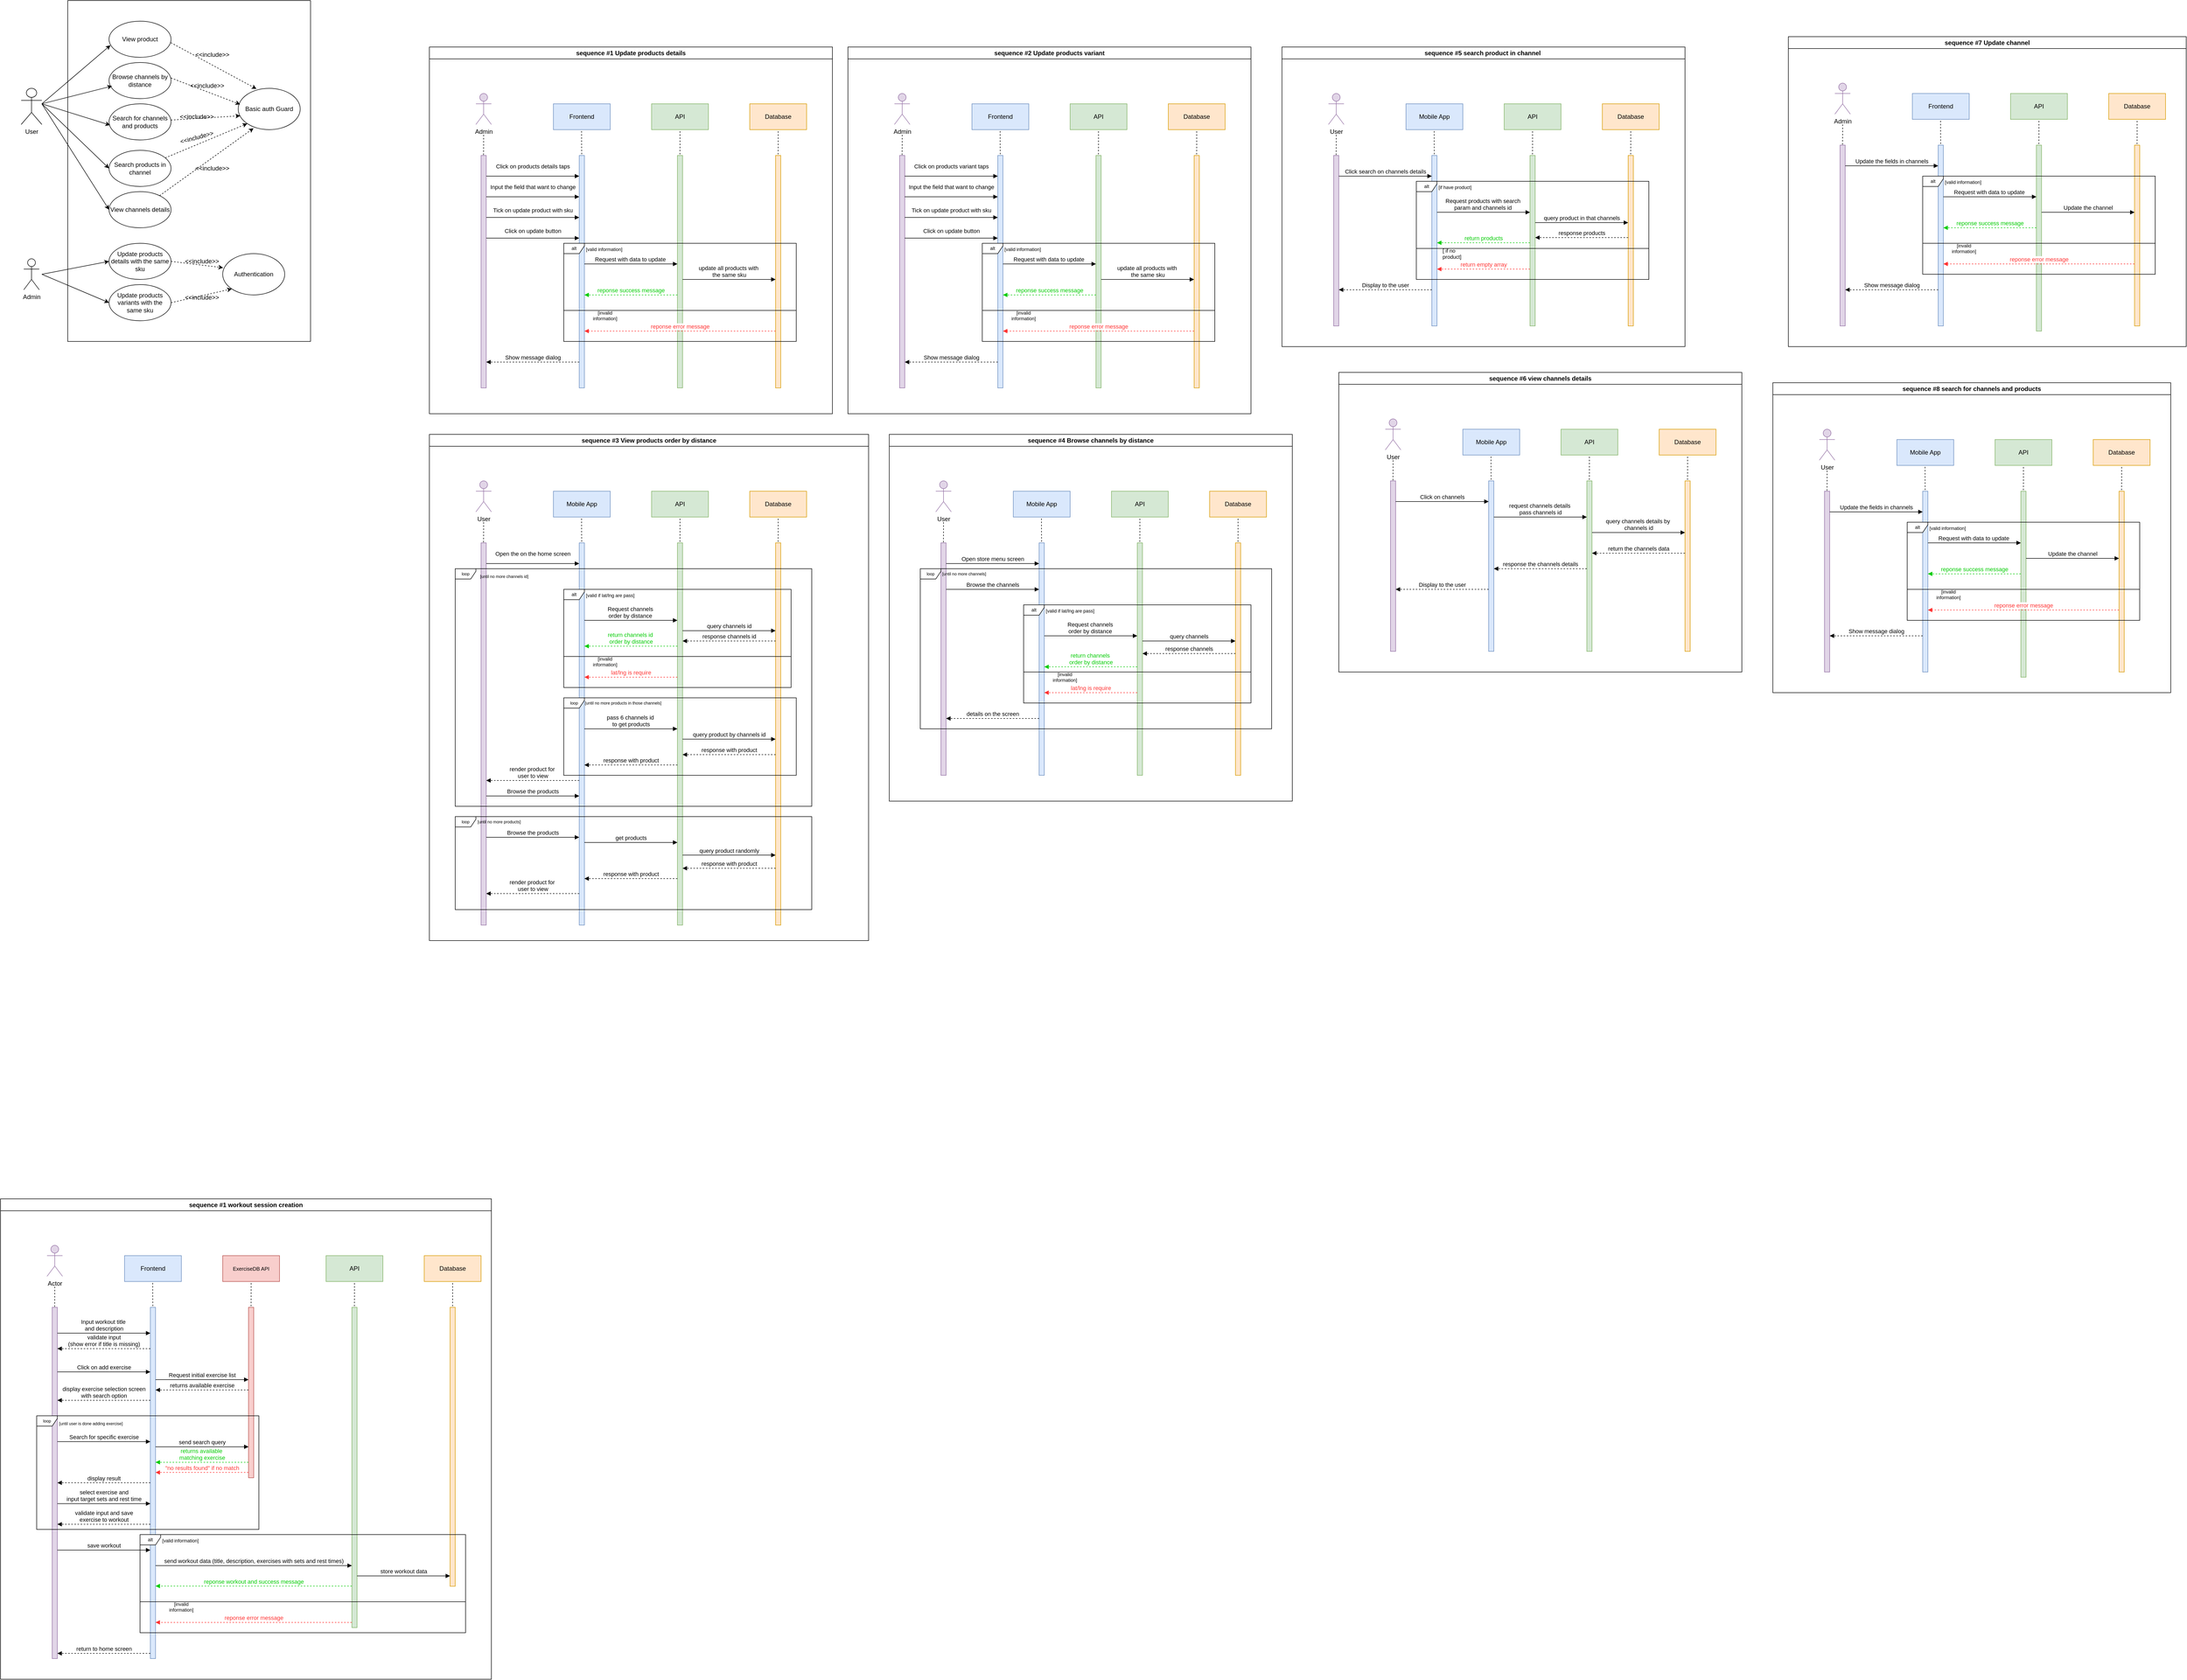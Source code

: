 <mxfile version="28.0.7">
  <diagram name="Page-1" id="-zt-V17A9h4oIsnnDuv3">
    <mxGraphModel dx="772" dy="390" grid="1" gridSize="10" guides="1" tooltips="1" connect="1" arrows="1" fold="1" page="1" pageScale="1" pageWidth="850" pageHeight="1100" math="0" shadow="0">
      <root>
        <mxCell id="0" />
        <mxCell id="1" parent="0" />
        <mxCell id="Y5UtQf3HgI3IDYHOGd35-3" value="" style="swimlane;startSize=0;" parent="1" vertex="1">
          <mxGeometry x="250" y="90" width="470" height="660" as="geometry" />
        </mxCell>
        <mxCell id="Y5UtQf3HgI3IDYHOGd35-5" value="View product" style="ellipse;whiteSpace=wrap;html=1;" parent="Y5UtQf3HgI3IDYHOGd35-3" vertex="1">
          <mxGeometry x="80" y="40" width="120" height="70" as="geometry" />
        </mxCell>
        <mxCell id="Y5UtQf3HgI3IDYHOGd35-6" value="Browse channels by distance" style="ellipse;whiteSpace=wrap;html=1;" parent="Y5UtQf3HgI3IDYHOGd35-3" vertex="1">
          <mxGeometry x="80" y="120" width="120" height="70" as="geometry" />
        </mxCell>
        <mxCell id="Y5UtQf3HgI3IDYHOGd35-7" value="Search for channels and products" style="ellipse;whiteSpace=wrap;html=1;" parent="Y5UtQf3HgI3IDYHOGd35-3" vertex="1">
          <mxGeometry x="80" y="200" width="120" height="70" as="geometry" />
        </mxCell>
        <mxCell id="Y5UtQf3HgI3IDYHOGd35-8" value="Search products in channel" style="ellipse;whiteSpace=wrap;html=1;" parent="Y5UtQf3HgI3IDYHOGd35-3" vertex="1">
          <mxGeometry x="80" y="290" width="120" height="70" as="geometry" />
        </mxCell>
        <mxCell id="Y5UtQf3HgI3IDYHOGd35-9" value="View channels details" style="ellipse;whiteSpace=wrap;html=1;" parent="Y5UtQf3HgI3IDYHOGd35-3" vertex="1">
          <mxGeometry x="80" y="370" width="120" height="70" as="geometry" />
        </mxCell>
        <mxCell id="Y5UtQf3HgI3IDYHOGd35-11" value="Update products details with the same sku" style="ellipse;whiteSpace=wrap;html=1;" parent="Y5UtQf3HgI3IDYHOGd35-3" vertex="1">
          <mxGeometry x="80" y="470" width="120" height="70" as="geometry" />
        </mxCell>
        <mxCell id="Y5UtQf3HgI3IDYHOGd35-12" value="Update products variants with the same sku" style="ellipse;whiteSpace=wrap;html=1;" parent="Y5UtQf3HgI3IDYHOGd35-3" vertex="1">
          <mxGeometry x="80" y="550" width="120" height="70" as="geometry" />
        </mxCell>
        <mxCell id="Y5UtQf3HgI3IDYHOGd35-20" value="Basic auth Guard" style="ellipse;whiteSpace=wrap;html=1;" parent="Y5UtQf3HgI3IDYHOGd35-3" vertex="1">
          <mxGeometry x="330" y="170" width="120" height="80" as="geometry" />
        </mxCell>
        <mxCell id="Y5UtQf3HgI3IDYHOGd35-22" value="" style="endArrow=classic;html=1;rounded=0;exitX=0.997;exitY=0.595;exitDx=0;exitDy=0;exitPerimeter=0;entryX=0.294;entryY=0.013;entryDx=0;entryDy=0;entryPerimeter=0;dashed=1;" parent="Y5UtQf3HgI3IDYHOGd35-3" source="Y5UtQf3HgI3IDYHOGd35-5" target="Y5UtQf3HgI3IDYHOGd35-20" edge="1">
          <mxGeometry width="50" height="50" relative="1" as="geometry">
            <mxPoint x="280" y="200" as="sourcePoint" />
            <mxPoint x="330" y="150" as="targetPoint" />
          </mxGeometry>
        </mxCell>
        <mxCell id="Y5UtQf3HgI3IDYHOGd35-34" value="" style="endArrow=classic;html=1;rounded=0;entryX=0.033;entryY=0.664;entryDx=0;entryDy=0;entryPerimeter=0;dashed=1;" parent="Y5UtQf3HgI3IDYHOGd35-3" source="Y5UtQf3HgI3IDYHOGd35-7" target="Y5UtQf3HgI3IDYHOGd35-20" edge="1">
          <mxGeometry width="50" height="50" relative="1" as="geometry">
            <mxPoint x="280" y="219" as="sourcePoint" />
            <mxPoint x="404" y="180" as="targetPoint" />
          </mxGeometry>
        </mxCell>
        <mxCell id="Y5UtQf3HgI3IDYHOGd35-35" value="" style="endArrow=classic;html=1;rounded=0;entryX=0;entryY=1;entryDx=0;entryDy=0;dashed=1;" parent="Y5UtQf3HgI3IDYHOGd35-3" source="Y5UtQf3HgI3IDYHOGd35-8" target="Y5UtQf3HgI3IDYHOGd35-20" edge="1">
          <mxGeometry width="50" height="50" relative="1" as="geometry">
            <mxPoint x="230" y="309" as="sourcePoint" />
            <mxPoint x="354" y="270" as="targetPoint" />
          </mxGeometry>
        </mxCell>
        <mxCell id="Y5UtQf3HgI3IDYHOGd35-36" value="" style="endArrow=classic;html=1;rounded=0;entryX=0.247;entryY=0.965;entryDx=0;entryDy=0;entryPerimeter=0;dashed=1;" parent="Y5UtQf3HgI3IDYHOGd35-3" source="Y5UtQf3HgI3IDYHOGd35-9" target="Y5UtQf3HgI3IDYHOGd35-20" edge="1">
          <mxGeometry width="50" height="50" relative="1" as="geometry">
            <mxPoint x="250" y="349" as="sourcePoint" />
            <mxPoint x="374" y="310" as="targetPoint" />
          </mxGeometry>
        </mxCell>
        <mxCell id="Y5UtQf3HgI3IDYHOGd35-37" value="&amp;lt;&amp;lt;include&amp;gt;&amp;gt;" style="text;html=1;align=center;verticalAlign=middle;whiteSpace=wrap;rounded=0;" parent="Y5UtQf3HgI3IDYHOGd35-3" vertex="1">
          <mxGeometry x="250" y="90" width="60" height="30" as="geometry" />
        </mxCell>
        <mxCell id="Y5UtQf3HgI3IDYHOGd35-40" value="&amp;lt;&amp;lt;include&amp;gt;&amp;gt;" style="text;html=1;align=center;verticalAlign=middle;whiteSpace=wrap;rounded=0;" parent="Y5UtQf3HgI3IDYHOGd35-3" vertex="1">
          <mxGeometry x="220" y="210" width="60" height="30" as="geometry" />
        </mxCell>
        <mxCell id="Y5UtQf3HgI3IDYHOGd35-41" value="&amp;lt;&amp;lt;include&amp;gt;&amp;gt;" style="text;html=1;align=center;verticalAlign=middle;whiteSpace=wrap;rounded=0;rotation=-15;" parent="Y5UtQf3HgI3IDYHOGd35-3" vertex="1">
          <mxGeometry x="220" y="250" width="60" height="30" as="geometry" />
        </mxCell>
        <mxCell id="Y5UtQf3HgI3IDYHOGd35-42" value="&amp;lt;&amp;lt;include&amp;gt;&amp;gt;" style="text;html=1;align=center;verticalAlign=middle;whiteSpace=wrap;rounded=0;rotation=0;" parent="Y5UtQf3HgI3IDYHOGd35-3" vertex="1">
          <mxGeometry x="250" y="310" width="60" height="30" as="geometry" />
        </mxCell>
        <mxCell id="Y5UtQf3HgI3IDYHOGd35-43" value="Authentication" style="ellipse;whiteSpace=wrap;html=1;" parent="Y5UtQf3HgI3IDYHOGd35-3" vertex="1">
          <mxGeometry x="300" y="490" width="120" height="80" as="geometry" />
        </mxCell>
        <mxCell id="Y5UtQf3HgI3IDYHOGd35-44" value="" style="endArrow=classic;html=1;rounded=0;entryX=0;entryY=1;entryDx=0;entryDy=0;dashed=1;exitX=1;exitY=0.5;exitDx=0;exitDy=0;" parent="Y5UtQf3HgI3IDYHOGd35-3" source="Y5UtQf3HgI3IDYHOGd35-12" target="Y5UtQf3HgI3IDYHOGd35-43" edge="1">
          <mxGeometry width="50" height="50" relative="1" as="geometry">
            <mxPoint x="230" y="631" as="sourcePoint" />
            <mxPoint x="412" y="500" as="targetPoint" />
          </mxGeometry>
        </mxCell>
        <mxCell id="Y5UtQf3HgI3IDYHOGd35-45" value="&amp;lt;&amp;lt;include&amp;gt;&amp;gt;" style="text;html=1;align=center;verticalAlign=middle;whiteSpace=wrap;rounded=0;rotation=0;" parent="Y5UtQf3HgI3IDYHOGd35-3" vertex="1">
          <mxGeometry x="230" y="560" width="60" height="30" as="geometry" />
        </mxCell>
        <mxCell id="Y5UtQf3HgI3IDYHOGd35-46" value="" style="endArrow=classic;html=1;rounded=0;entryX=0.006;entryY=0.341;entryDx=0;entryDy=0;entryPerimeter=0;dashed=1;exitX=1;exitY=0.5;exitDx=0;exitDy=0;" parent="Y5UtQf3HgI3IDYHOGd35-3" source="Y5UtQf3HgI3IDYHOGd35-11" target="Y5UtQf3HgI3IDYHOGd35-43" edge="1">
          <mxGeometry width="50" height="50" relative="1" as="geometry">
            <mxPoint x="250" y="631" as="sourcePoint" />
            <mxPoint x="432" y="500" as="targetPoint" />
          </mxGeometry>
        </mxCell>
        <mxCell id="Y5UtQf3HgI3IDYHOGd35-47" value="&amp;lt;&amp;lt;include&amp;gt;&amp;gt;" style="text;html=1;align=center;verticalAlign=middle;whiteSpace=wrap;rounded=0;rotation=0;" parent="Y5UtQf3HgI3IDYHOGd35-3" vertex="1">
          <mxGeometry x="230" y="490" width="60" height="30" as="geometry" />
        </mxCell>
        <mxCell id="Y5UtQf3HgI3IDYHOGd35-4" value="User" style="shape=umlActor;verticalLabelPosition=bottom;verticalAlign=top;html=1;outlineConnect=0;" parent="Y5UtQf3HgI3IDYHOGd35-3" vertex="1">
          <mxGeometry x="-90" y="170" width="40" height="70" as="geometry" />
        </mxCell>
        <mxCell id="Y5UtQf3HgI3IDYHOGd35-10" value="Admin" style="shape=umlActor;verticalLabelPosition=bottom;verticalAlign=top;html=1;outlineConnect=0;" parent="Y5UtQf3HgI3IDYHOGd35-3" vertex="1">
          <mxGeometry x="-85" y="500" width="30" height="60" as="geometry" />
        </mxCell>
        <mxCell id="Y5UtQf3HgI3IDYHOGd35-13" value="" style="endArrow=classic;html=1;rounded=0;entryX=0.023;entryY=0.666;entryDx=0;entryDy=0;entryPerimeter=0;" parent="Y5UtQf3HgI3IDYHOGd35-3" target="Y5UtQf3HgI3IDYHOGd35-5" edge="1">
          <mxGeometry width="50" height="50" relative="1" as="geometry">
            <mxPoint x="-50" y="200" as="sourcePoint" />
            <mxPoint x="90" y="270" as="targetPoint" />
          </mxGeometry>
        </mxCell>
        <mxCell id="Y5UtQf3HgI3IDYHOGd35-14" value="" style="endArrow=classic;html=1;rounded=0;entryX=0.017;entryY=0.588;entryDx=0;entryDy=0;entryPerimeter=0;" parent="Y5UtQf3HgI3IDYHOGd35-3" target="Y5UtQf3HgI3IDYHOGd35-7" edge="1">
          <mxGeometry width="50" height="50" relative="1" as="geometry">
            <mxPoint x="-50" y="200" as="sourcePoint" />
            <mxPoint x="90" y="270" as="targetPoint" />
          </mxGeometry>
        </mxCell>
        <mxCell id="Y5UtQf3HgI3IDYHOGd35-15" value="" style="endArrow=classic;html=1;rounded=0;entryX=0.049;entryY=0.652;entryDx=0;entryDy=0;entryPerimeter=0;" parent="Y5UtQf3HgI3IDYHOGd35-3" source="Y5UtQf3HgI3IDYHOGd35-4" target="Y5UtQf3HgI3IDYHOGd35-6" edge="1">
          <mxGeometry width="50" height="50" relative="1" as="geometry">
            <mxPoint x="40" y="320" as="sourcePoint" />
            <mxPoint x="90" y="270" as="targetPoint" />
          </mxGeometry>
        </mxCell>
        <mxCell id="Y5UtQf3HgI3IDYHOGd35-16" value="" style="endArrow=classic;html=1;rounded=0;entryX=0;entryY=0.5;entryDx=0;entryDy=0;" parent="Y5UtQf3HgI3IDYHOGd35-3" target="Y5UtQf3HgI3IDYHOGd35-8" edge="1">
          <mxGeometry width="50" height="50" relative="1" as="geometry">
            <mxPoint x="-50" y="200" as="sourcePoint" />
            <mxPoint x="30" y="290" as="targetPoint" />
          </mxGeometry>
        </mxCell>
        <mxCell id="Y5UtQf3HgI3IDYHOGd35-17" value="" style="endArrow=classic;html=1;rounded=0;entryX=0;entryY=0.5;entryDx=0;entryDy=0;" parent="Y5UtQf3HgI3IDYHOGd35-3" target="Y5UtQf3HgI3IDYHOGd35-9" edge="1">
          <mxGeometry width="50" height="50" relative="1" as="geometry">
            <mxPoint x="-50" y="200" as="sourcePoint" />
            <mxPoint x="30" y="320" as="targetPoint" />
          </mxGeometry>
        </mxCell>
        <mxCell id="Y5UtQf3HgI3IDYHOGd35-18" value="" style="endArrow=classic;html=1;rounded=0;entryX=0;entryY=0.5;entryDx=0;entryDy=0;" parent="Y5UtQf3HgI3IDYHOGd35-3" target="Y5UtQf3HgI3IDYHOGd35-11" edge="1">
          <mxGeometry width="50" height="50" relative="1" as="geometry">
            <mxPoint x="-50" y="530" as="sourcePoint" />
            <mxPoint x="70" y="480" as="targetPoint" />
          </mxGeometry>
        </mxCell>
        <mxCell id="Y5UtQf3HgI3IDYHOGd35-19" value="" style="endArrow=classic;html=1;rounded=0;entryX=0;entryY=0.5;entryDx=0;entryDy=0;" parent="Y5UtQf3HgI3IDYHOGd35-3" target="Y5UtQf3HgI3IDYHOGd35-12" edge="1">
          <mxGeometry width="50" height="50" relative="1" as="geometry">
            <mxPoint x="-50" y="530" as="sourcePoint" />
            <mxPoint x="70" y="480" as="targetPoint" />
          </mxGeometry>
        </mxCell>
        <mxCell id="Y5UtQf3HgI3IDYHOGd35-23" value="" style="endArrow=classic;html=1;rounded=0;exitX=0.997;exitY=0.595;exitDx=0;exitDy=0;exitPerimeter=0;entryX=0.031;entryY=0.388;entryDx=0;entryDy=0;entryPerimeter=0;dashed=1;" parent="Y5UtQf3HgI3IDYHOGd35-3" target="Y5UtQf3HgI3IDYHOGd35-20" edge="1">
          <mxGeometry width="50" height="50" relative="1" as="geometry">
            <mxPoint x="200" y="150" as="sourcePoint" />
            <mxPoint x="355" y="153" as="targetPoint" />
          </mxGeometry>
        </mxCell>
        <mxCell id="Y5UtQf3HgI3IDYHOGd35-39" value="&amp;lt;&amp;lt;include&amp;gt;&amp;gt;" style="text;html=1;align=center;verticalAlign=middle;whiteSpace=wrap;rounded=0;" parent="Y5UtQf3HgI3IDYHOGd35-3" vertex="1">
          <mxGeometry x="240" y="150" width="60" height="30" as="geometry" />
        </mxCell>
        <mxCell id="lFr_UAIBgHDYgoveQ9sL-2" value="sequence #1 Update products details" style="swimlane;whiteSpace=wrap" vertex="1" parent="1">
          <mxGeometry x="950" y="180" width="780" height="710" as="geometry" />
        </mxCell>
        <mxCell id="lFr_UAIBgHDYgoveQ9sL-3" style="edgeStyle=orthogonalEdgeStyle;rounded=0;orthogonalLoop=1;jettySize=auto;html=1;entryX=0;entryY=0.5;entryDx=0;entryDy=0;" edge="1" parent="lFr_UAIBgHDYgoveQ9sL-2">
          <mxGeometry relative="1" as="geometry">
            <Array as="points">
              <mxPoint x="60" y="489" />
              <mxPoint x="60" y="233" />
            </Array>
            <mxPoint x="150" y="233" as="targetPoint" />
          </mxGeometry>
        </mxCell>
        <mxCell id="lFr_UAIBgHDYgoveQ9sL-4" style="edgeStyle=orthogonalEdgeStyle;rounded=0;orthogonalLoop=1;jettySize=auto;html=1;endArrow=none;startFill=0;dashed=1;" edge="1" parent="lFr_UAIBgHDYgoveQ9sL-2">
          <mxGeometry relative="1" as="geometry">
            <mxPoint x="104.75" y="210" as="targetPoint" />
            <mxPoint x="105" y="170" as="sourcePoint" />
            <Array as="points">
              <mxPoint x="105" y="191" />
            </Array>
          </mxGeometry>
        </mxCell>
        <mxCell id="lFr_UAIBgHDYgoveQ9sL-5" value="Admin" style="shape=umlActor;verticalLabelPosition=bottom;verticalAlign=top;html=1;fillColor=#e1d5e7;strokeColor=#9673a6;" vertex="1" parent="lFr_UAIBgHDYgoveQ9sL-2">
          <mxGeometry x="90" y="90" width="30" height="60" as="geometry" />
        </mxCell>
        <mxCell id="lFr_UAIBgHDYgoveQ9sL-6" value="" style="html=1;points=[[0,0,0,0,5],[0,1,0,0,-5],[1,0,0,0,5],[1,1,0,0,-5]];perimeter=orthogonalPerimeter;outlineConnect=0;targetShapes=umlLifeline;portConstraint=eastwest;newEdgeStyle={&quot;curved&quot;:0,&quot;rounded&quot;:0};fillColor=#e1d5e7;strokeColor=#9673a6;" vertex="1" parent="lFr_UAIBgHDYgoveQ9sL-2">
          <mxGeometry x="100" y="210" width="10" height="450" as="geometry" />
        </mxCell>
        <mxCell id="lFr_UAIBgHDYgoveQ9sL-7" value="Frontend" style="html=1;whiteSpace=wrap;fillColor=#dae8fc;strokeColor=#6c8ebf;" vertex="1" parent="lFr_UAIBgHDYgoveQ9sL-2">
          <mxGeometry x="240" y="110" width="110" height="50" as="geometry" />
        </mxCell>
        <mxCell id="lFr_UAIBgHDYgoveQ9sL-8" value="API" style="html=1;whiteSpace=wrap;fillColor=#d5e8d4;strokeColor=#82b366;" vertex="1" parent="lFr_UAIBgHDYgoveQ9sL-2">
          <mxGeometry x="430" y="110" width="110" height="50" as="geometry" />
        </mxCell>
        <mxCell id="lFr_UAIBgHDYgoveQ9sL-9" value="Database" style="html=1;whiteSpace=wrap;fillColor=#ffe6cc;strokeColor=#d79b00;" vertex="1" parent="lFr_UAIBgHDYgoveQ9sL-2">
          <mxGeometry x="620" y="110" width="110" height="50" as="geometry" />
        </mxCell>
        <mxCell id="lFr_UAIBgHDYgoveQ9sL-10" value="" style="html=1;points=[[0,0,0,0,5],[0,1,0,0,-5],[1,0,0,0,5],[1,1,0,0,-5]];perimeter=orthogonalPerimeter;outlineConnect=0;targetShapes=umlLifeline;portConstraint=eastwest;newEdgeStyle={&quot;curved&quot;:0,&quot;rounded&quot;:0};fillColor=#dae8fc;strokeColor=#6c8ebf;" vertex="1" parent="lFr_UAIBgHDYgoveQ9sL-2">
          <mxGeometry x="290" y="210" width="10" height="450" as="geometry" />
        </mxCell>
        <mxCell id="lFr_UAIBgHDYgoveQ9sL-11" value="" style="html=1;points=[[0,0,0,0,5],[0,1,0,0,-5],[1,0,0,0,5],[1,1,0,0,-5]];perimeter=orthogonalPerimeter;outlineConnect=0;targetShapes=umlLifeline;portConstraint=eastwest;newEdgeStyle={&quot;curved&quot;:0,&quot;rounded&quot;:0};fillColor=#d5e8d4;strokeColor=#82b366;" vertex="1" parent="lFr_UAIBgHDYgoveQ9sL-2">
          <mxGeometry x="480" y="210" width="10" height="450" as="geometry" />
        </mxCell>
        <mxCell id="lFr_UAIBgHDYgoveQ9sL-12" value="" style="html=1;points=[[0,0,0,0,5],[0,1,0,0,-5],[1,0,0,0,5],[1,1,0,0,-5]];perimeter=orthogonalPerimeter;outlineConnect=0;targetShapes=umlLifeline;portConstraint=eastwest;newEdgeStyle={&quot;curved&quot;:0,&quot;rounded&quot;:0};fillColor=#ffe6cc;strokeColor=#d79b00;" vertex="1" parent="lFr_UAIBgHDYgoveQ9sL-2">
          <mxGeometry x="670" y="210" width="10" height="450" as="geometry" />
        </mxCell>
        <mxCell id="lFr_UAIBgHDYgoveQ9sL-13" value="Input the field that want to change" style="html=1;verticalAlign=bottom;endArrow=block;curved=0;rounded=0;" edge="1" parent="lFr_UAIBgHDYgoveQ9sL-2">
          <mxGeometry y="10" width="80" relative="1" as="geometry">
            <mxPoint x="110" y="290" as="sourcePoint" />
            <mxPoint x="290" y="290" as="targetPoint" />
            <mxPoint as="offset" />
            <Array as="points">
              <mxPoint x="200" y="290" />
            </Array>
          </mxGeometry>
        </mxCell>
        <mxCell id="lFr_UAIBgHDYgoveQ9sL-19" value="Tick on update product with sku" style="html=1;verticalAlign=bottom;endArrow=block;curved=0;rounded=0;" edge="1" parent="lFr_UAIBgHDYgoveQ9sL-2">
          <mxGeometry y="5" width="80" relative="1" as="geometry">
            <mxPoint x="110" y="330.0" as="sourcePoint" />
            <mxPoint x="290" y="330.0" as="targetPoint" />
            <mxPoint as="offset" />
          </mxGeometry>
        </mxCell>
        <mxCell id="lFr_UAIBgHDYgoveQ9sL-31" value="Show message dialog" style="html=1;verticalAlign=bottom;endArrow=block;curved=0;rounded=0;dashed=1;strokeWidth=1;" edge="1" parent="lFr_UAIBgHDYgoveQ9sL-2">
          <mxGeometry width="80" relative="1" as="geometry">
            <mxPoint x="290" y="610" as="sourcePoint" />
            <mxPoint x="110" y="610" as="targetPoint" />
            <mxPoint as="offset" />
          </mxGeometry>
        </mxCell>
        <mxCell id="lFr_UAIBgHDYgoveQ9sL-40" style="edgeStyle=orthogonalEdgeStyle;rounded=0;orthogonalLoop=1;jettySize=auto;html=1;endArrow=none;startFill=0;dashed=1;exitX=0.496;exitY=1.056;exitDx=0;exitDy=0;exitPerimeter=0;" edge="1" parent="lFr_UAIBgHDYgoveQ9sL-2" source="lFr_UAIBgHDYgoveQ9sL-7">
          <mxGeometry relative="1" as="geometry">
            <mxPoint x="294.85" y="210" as="targetPoint" />
            <mxPoint x="295.1" y="170" as="sourcePoint" />
            <Array as="points">
              <mxPoint x="295" y="191" />
            </Array>
          </mxGeometry>
        </mxCell>
        <mxCell id="lFr_UAIBgHDYgoveQ9sL-42" style="edgeStyle=orthogonalEdgeStyle;rounded=0;orthogonalLoop=1;jettySize=auto;html=1;endArrow=none;startFill=0;dashed=1;exitX=0.496;exitY=1.056;exitDx=0;exitDy=0;exitPerimeter=0;" edge="1" parent="lFr_UAIBgHDYgoveQ9sL-2">
          <mxGeometry relative="1" as="geometry">
            <mxPoint x="484.82" y="210" as="targetPoint" />
            <mxPoint x="484.97" y="163" as="sourcePoint" />
            <Array as="points">
              <mxPoint x="484.97" y="191" />
            </Array>
          </mxGeometry>
        </mxCell>
        <mxCell id="lFr_UAIBgHDYgoveQ9sL-43" style="edgeStyle=orthogonalEdgeStyle;rounded=0;orthogonalLoop=1;jettySize=auto;html=1;endArrow=none;startFill=0;dashed=1;exitX=0.496;exitY=1.056;exitDx=0;exitDy=0;exitPerimeter=0;" edge="1" parent="lFr_UAIBgHDYgoveQ9sL-2">
          <mxGeometry relative="1" as="geometry">
            <mxPoint x="674.82" y="210" as="targetPoint" />
            <mxPoint x="674.97" y="163" as="sourcePoint" />
            <Array as="points">
              <mxPoint x="674.97" y="191" />
            </Array>
          </mxGeometry>
        </mxCell>
        <mxCell id="lFr_UAIBgHDYgoveQ9sL-47" value="Click on products details taps" style="html=1;verticalAlign=bottom;endArrow=block;curved=0;rounded=0;" edge="1" parent="lFr_UAIBgHDYgoveQ9sL-2">
          <mxGeometry y="10" width="80" relative="1" as="geometry">
            <mxPoint x="110" y="250" as="sourcePoint" />
            <mxPoint x="290" y="250" as="targetPoint" />
            <mxPoint as="offset" />
            <Array as="points">
              <mxPoint x="200" y="250" />
            </Array>
          </mxGeometry>
        </mxCell>
        <mxCell id="lFr_UAIBgHDYgoveQ9sL-48" value="Click on update button" style="html=1;verticalAlign=bottom;endArrow=block;curved=0;rounded=0;" edge="1" parent="lFr_UAIBgHDYgoveQ9sL-2">
          <mxGeometry y="5" width="80" relative="1" as="geometry">
            <mxPoint x="110" y="370" as="sourcePoint" />
            <mxPoint x="290" y="370" as="targetPoint" />
            <mxPoint as="offset" />
          </mxGeometry>
        </mxCell>
        <mxCell id="lFr_UAIBgHDYgoveQ9sL-91" value="update all products with&amp;nbsp;&lt;div&gt;the same sku&lt;/div&gt;" style="html=1;verticalAlign=bottom;endArrow=block;curved=0;rounded=0;" edge="1" parent="lFr_UAIBgHDYgoveQ9sL-2">
          <mxGeometry width="80" relative="1" as="geometry">
            <mxPoint x="490" y="450" as="sourcePoint" />
            <mxPoint x="670" y="450" as="targetPoint" />
            <mxPoint as="offset" />
          </mxGeometry>
        </mxCell>
        <mxCell id="lFr_UAIBgHDYgoveQ9sL-92" value="alt" style="shape=umlFrame;whiteSpace=wrap;html=1;pointerEvents=0;recursiveResize=0;container=1;collapsible=0;width=40;height=20;fontSize=9;" vertex="1" parent="lFr_UAIBgHDYgoveQ9sL-2">
          <mxGeometry x="260" y="380" width="450" height="190" as="geometry" />
        </mxCell>
        <mxCell id="lFr_UAIBgHDYgoveQ9sL-93" value="[valid information]" style="text;html=1;fontSize=9;" vertex="1" parent="lFr_UAIBgHDYgoveQ9sL-92">
          <mxGeometry width="100" height="20" relative="1" as="geometry">
            <mxPoint x="41" as="offset" />
          </mxGeometry>
        </mxCell>
        <mxCell id="lFr_UAIBgHDYgoveQ9sL-94" value="" style="line;strokeWidth=1;labelPosition=center;verticalLabelPosition=bottom;align=left;verticalAlign=top;spacingLeft=20;spacingTop=15;html=1;whiteSpace=wrap;" vertex="1" parent="lFr_UAIBgHDYgoveQ9sL-92">
          <mxGeometry y="125" width="450" height="10" as="geometry" />
        </mxCell>
        <mxCell id="lFr_UAIBgHDYgoveQ9sL-95" value="&lt;span style=&quot;font-size: 9px; text-align: left; text-wrap-mode: nowrap;&quot;&gt;[invalid information]&lt;/span&gt;" style="text;html=1;align=center;verticalAlign=middle;whiteSpace=wrap;rounded=0;fontSize=8;" vertex="1" parent="lFr_UAIBgHDYgoveQ9sL-92">
          <mxGeometry x="50" y="125" width="60" height="30" as="geometry" />
        </mxCell>
        <mxCell id="lFr_UAIBgHDYgoveQ9sL-96" value="&lt;font style=&quot;&quot;&gt;reponse success message&lt;/font&gt;" style="html=1;verticalAlign=bottom;endArrow=block;curved=0;rounded=0;dashed=1;strokeWidth=1;fontColor=#00CC00;strokeColor=#00CC00;" edge="1" parent="lFr_UAIBgHDYgoveQ9sL-92">
          <mxGeometry width="80" relative="1" as="geometry">
            <mxPoint x="220" y="100" as="sourcePoint" />
            <mxPoint x="40" y="100" as="targetPoint" />
            <mxPoint as="offset" />
          </mxGeometry>
        </mxCell>
        <mxCell id="lFr_UAIBgHDYgoveQ9sL-99" value="&lt;font style=&quot;color: rgb(255, 51, 51);&quot;&gt;reponse error message&lt;/font&gt;" style="html=1;verticalAlign=bottom;endArrow=block;curved=0;rounded=0;dashed=1;strokeWidth=1;fontColor=#00CC00;strokeColor=#FF3333;" edge="1" parent="lFr_UAIBgHDYgoveQ9sL-92">
          <mxGeometry x="0.003" width="80" relative="1" as="geometry">
            <mxPoint x="410" y="170.0" as="sourcePoint" />
            <mxPoint x="40" y="170" as="targetPoint" />
            <mxPoint as="offset" />
          </mxGeometry>
        </mxCell>
        <mxCell id="lFr_UAIBgHDYgoveQ9sL-15" value="Request with data to update&amp;nbsp;" style="html=1;verticalAlign=bottom;endArrow=block;curved=0;rounded=0;" edge="1" parent="lFr_UAIBgHDYgoveQ9sL-92">
          <mxGeometry width="80" relative="1" as="geometry">
            <mxPoint x="40" y="40" as="sourcePoint" />
            <mxPoint x="220" y="40" as="targetPoint" />
            <mxPoint as="offset" />
          </mxGeometry>
        </mxCell>
        <mxCell id="lFr_UAIBgHDYgoveQ9sL-49" value="sequence #1 workout session creation" style="swimlane;whiteSpace=wrap" vertex="1" parent="1">
          <mxGeometry x="120" y="2410" width="950" height="930" as="geometry" />
        </mxCell>
        <mxCell id="lFr_UAIBgHDYgoveQ9sL-50" style="edgeStyle=orthogonalEdgeStyle;rounded=0;orthogonalLoop=1;jettySize=auto;html=1;entryX=0;entryY=0.5;entryDx=0;entryDy=0;" edge="1" parent="lFr_UAIBgHDYgoveQ9sL-49">
          <mxGeometry relative="1" as="geometry">
            <Array as="points">
              <mxPoint x="60" y="489" />
              <mxPoint x="60" y="233" />
            </Array>
            <mxPoint x="150" y="233" as="targetPoint" />
          </mxGeometry>
        </mxCell>
        <mxCell id="lFr_UAIBgHDYgoveQ9sL-51" style="edgeStyle=orthogonalEdgeStyle;rounded=0;orthogonalLoop=1;jettySize=auto;html=1;endArrow=none;startFill=0;dashed=1;" edge="1" parent="lFr_UAIBgHDYgoveQ9sL-49">
          <mxGeometry relative="1" as="geometry">
            <mxPoint x="104.75" y="210" as="targetPoint" />
            <mxPoint x="105" y="170" as="sourcePoint" />
            <Array as="points">
              <mxPoint x="105" y="191" />
            </Array>
          </mxGeometry>
        </mxCell>
        <mxCell id="lFr_UAIBgHDYgoveQ9sL-52" value="Actor" style="shape=umlActor;verticalLabelPosition=bottom;verticalAlign=top;html=1;fillColor=#e1d5e7;strokeColor=#9673a6;" vertex="1" parent="lFr_UAIBgHDYgoveQ9sL-49">
          <mxGeometry x="90" y="90" width="30" height="60" as="geometry" />
        </mxCell>
        <mxCell id="lFr_UAIBgHDYgoveQ9sL-53" value="" style="html=1;points=[[0,0,0,0,5],[0,1,0,0,-5],[1,0,0,0,5],[1,1,0,0,-5]];perimeter=orthogonalPerimeter;outlineConnect=0;targetShapes=umlLifeline;portConstraint=eastwest;newEdgeStyle={&quot;curved&quot;:0,&quot;rounded&quot;:0};fillColor=#e1d5e7;strokeColor=#9673a6;" vertex="1" parent="lFr_UAIBgHDYgoveQ9sL-49">
          <mxGeometry x="100" y="210" width="10" height="680" as="geometry" />
        </mxCell>
        <mxCell id="lFr_UAIBgHDYgoveQ9sL-54" value="Frontend" style="html=1;whiteSpace=wrap;fillColor=#dae8fc;strokeColor=#6c8ebf;" vertex="1" parent="lFr_UAIBgHDYgoveQ9sL-49">
          <mxGeometry x="240" y="110" width="110" height="50" as="geometry" />
        </mxCell>
        <mxCell id="lFr_UAIBgHDYgoveQ9sL-55" value="API" style="html=1;whiteSpace=wrap;fillColor=#d5e8d4;strokeColor=#82b366;" vertex="1" parent="lFr_UAIBgHDYgoveQ9sL-49">
          <mxGeometry x="630" y="110" width="110" height="50" as="geometry" />
        </mxCell>
        <mxCell id="lFr_UAIBgHDYgoveQ9sL-56" value="Database" style="html=1;whiteSpace=wrap;fillColor=#ffe6cc;strokeColor=#d79b00;" vertex="1" parent="lFr_UAIBgHDYgoveQ9sL-49">
          <mxGeometry x="820" y="110" width="110" height="50" as="geometry" />
        </mxCell>
        <mxCell id="lFr_UAIBgHDYgoveQ9sL-57" value="" style="html=1;points=[[0,0,0,0,5],[0,1,0,0,-5],[1,0,0,0,5],[1,1,0,0,-5]];perimeter=orthogonalPerimeter;outlineConnect=0;targetShapes=umlLifeline;portConstraint=eastwest;newEdgeStyle={&quot;curved&quot;:0,&quot;rounded&quot;:0};fillColor=#dae8fc;strokeColor=#6c8ebf;" vertex="1" parent="lFr_UAIBgHDYgoveQ9sL-49">
          <mxGeometry x="290" y="210" width="10" height="680" as="geometry" />
        </mxCell>
        <mxCell id="lFr_UAIBgHDYgoveQ9sL-58" value="" style="html=1;points=[[0,0,0,0,5],[0,1,0,0,-5],[1,0,0,0,5],[1,1,0,0,-5]];perimeter=orthogonalPerimeter;outlineConnect=0;targetShapes=umlLifeline;portConstraint=eastwest;newEdgeStyle={&quot;curved&quot;:0,&quot;rounded&quot;:0};fillColor=#d5e8d4;strokeColor=#82b366;" vertex="1" parent="lFr_UAIBgHDYgoveQ9sL-49">
          <mxGeometry x="680" y="210" width="10" height="620" as="geometry" />
        </mxCell>
        <mxCell id="lFr_UAIBgHDYgoveQ9sL-59" value="" style="html=1;points=[[0,0,0,0,5],[0,1,0,0,-5],[1,0,0,0,5],[1,1,0,0,-5]];perimeter=orthogonalPerimeter;outlineConnect=0;targetShapes=umlLifeline;portConstraint=eastwest;newEdgeStyle={&quot;curved&quot;:0,&quot;rounded&quot;:0};fillColor=#ffe6cc;strokeColor=#d79b00;" vertex="1" parent="lFr_UAIBgHDYgoveQ9sL-49">
          <mxGeometry x="870" y="210" width="10" height="540" as="geometry" />
        </mxCell>
        <mxCell id="lFr_UAIBgHDYgoveQ9sL-60" value="Input workout title&amp;nbsp;&lt;br&gt;and description" style="html=1;verticalAlign=bottom;endArrow=block;curved=0;rounded=0;" edge="1" parent="lFr_UAIBgHDYgoveQ9sL-49">
          <mxGeometry width="80" relative="1" as="geometry">
            <mxPoint x="110" y="260" as="sourcePoint" />
            <mxPoint x="290" y="260" as="targetPoint" />
            <mxPoint as="offset" />
          </mxGeometry>
        </mxCell>
        <mxCell id="lFr_UAIBgHDYgoveQ9sL-61" value="validate input&lt;br&gt;(show error if title is missing)" style="html=1;verticalAlign=bottom;endArrow=block;curved=0;rounded=0;dashed=1;strokeWidth=1;" edge="1" parent="lFr_UAIBgHDYgoveQ9sL-49">
          <mxGeometry width="80" relative="1" as="geometry">
            <mxPoint x="290" y="290" as="sourcePoint" />
            <mxPoint x="110" y="290" as="targetPoint" />
            <mxPoint as="offset" />
          </mxGeometry>
        </mxCell>
        <mxCell id="lFr_UAIBgHDYgoveQ9sL-62" value="Request initial exercise list" style="html=1;verticalAlign=bottom;endArrow=block;curved=0;rounded=0;" edge="1" parent="lFr_UAIBgHDYgoveQ9sL-49">
          <mxGeometry width="80" relative="1" as="geometry">
            <mxPoint x="300" y="350" as="sourcePoint" />
            <mxPoint x="480" y="350" as="targetPoint" />
            <mxPoint as="offset" />
          </mxGeometry>
        </mxCell>
        <mxCell id="lFr_UAIBgHDYgoveQ9sL-63" value="display exercise&amp;nbsp;&lt;span style=&quot;background-color: light-dark(#ffffff, var(--ge-dark-color, #121212)); color: light-dark(rgb(0, 0, 0), rgb(255, 255, 255));&quot;&gt;selection screen&lt;/span&gt;&lt;div&gt;&lt;span style=&quot;background-color: light-dark(#ffffff, var(--ge-dark-color, #121212)); color: light-dark(rgb(0, 0, 0), rgb(255, 255, 255));&quot;&gt;with search option&lt;/span&gt;&lt;/div&gt;" style="html=1;verticalAlign=bottom;endArrow=block;curved=0;rounded=0;dashed=1;strokeWidth=1;" edge="1" parent="lFr_UAIBgHDYgoveQ9sL-49">
          <mxGeometry width="80" relative="1" as="geometry">
            <mxPoint x="290" y="390" as="sourcePoint" />
            <mxPoint x="110" y="390" as="targetPoint" />
            <mxPoint as="offset" />
          </mxGeometry>
        </mxCell>
        <mxCell id="lFr_UAIBgHDYgoveQ9sL-64" value="ExerciseDB API" style="html=1;whiteSpace=wrap;fillColor=#f8cecc;strokeColor=#b85450;fontSize=10;" vertex="1" parent="lFr_UAIBgHDYgoveQ9sL-49">
          <mxGeometry x="430" y="110" width="110" height="50" as="geometry" />
        </mxCell>
        <mxCell id="lFr_UAIBgHDYgoveQ9sL-65" value="" style="html=1;points=[[0,0,0,0,5],[0,1,0,0,-5],[1,0,0,0,5],[1,1,0,0,-5]];perimeter=orthogonalPerimeter;outlineConnect=0;targetShapes=umlLifeline;portConstraint=eastwest;newEdgeStyle={&quot;curved&quot;:0,&quot;rounded&quot;:0};fillColor=#f8cecc;strokeColor=#b85450;" vertex="1" parent="lFr_UAIBgHDYgoveQ9sL-49">
          <mxGeometry x="480" y="210" width="10" height="330" as="geometry" />
        </mxCell>
        <mxCell id="lFr_UAIBgHDYgoveQ9sL-66" value="Click on add exercise" style="html=1;verticalAlign=bottom;endArrow=block;curved=0;rounded=0;" edge="1" parent="lFr_UAIBgHDYgoveQ9sL-49">
          <mxGeometry width="80" relative="1" as="geometry">
            <mxPoint x="110" y="335.0" as="sourcePoint" />
            <mxPoint x="290" y="335.0" as="targetPoint" />
            <mxPoint as="offset" />
          </mxGeometry>
        </mxCell>
        <mxCell id="lFr_UAIBgHDYgoveQ9sL-67" value="returns available exercise" style="html=1;verticalAlign=bottom;endArrow=block;curved=0;rounded=0;dashed=1;strokeWidth=1;" edge="1" parent="lFr_UAIBgHDYgoveQ9sL-49">
          <mxGeometry x="0.003" width="80" relative="1" as="geometry">
            <mxPoint x="480" y="370" as="sourcePoint" />
            <mxPoint x="300" y="370" as="targetPoint" />
            <mxPoint as="offset" />
          </mxGeometry>
        </mxCell>
        <mxCell id="lFr_UAIBgHDYgoveQ9sL-68" value="Search for specific exercise" style="html=1;verticalAlign=bottom;endArrow=block;curved=0;rounded=0;" edge="1" parent="lFr_UAIBgHDYgoveQ9sL-49">
          <mxGeometry width="80" relative="1" as="geometry">
            <mxPoint x="110" y="470" as="sourcePoint" />
            <mxPoint x="290" y="470" as="targetPoint" />
            <mxPoint as="offset" />
          </mxGeometry>
        </mxCell>
        <mxCell id="lFr_UAIBgHDYgoveQ9sL-69" value="send search query" style="html=1;verticalAlign=bottom;endArrow=block;curved=0;rounded=0;" edge="1" parent="lFr_UAIBgHDYgoveQ9sL-49">
          <mxGeometry width="80" relative="1" as="geometry">
            <mxPoint x="300" y="480" as="sourcePoint" />
            <mxPoint x="480" y="480" as="targetPoint" />
            <mxPoint as="offset" />
          </mxGeometry>
        </mxCell>
        <mxCell id="lFr_UAIBgHDYgoveQ9sL-70" value="returns available&amp;nbsp;&lt;div&gt;matching exercise&lt;/div&gt;" style="html=1;verticalAlign=bottom;endArrow=block;curved=0;rounded=0;dashed=1;strokeWidth=1;fontColor=#00CC00;strokeColor=#00CC00;" edge="1" parent="lFr_UAIBgHDYgoveQ9sL-49">
          <mxGeometry x="0.003" width="80" relative="1" as="geometry">
            <mxPoint x="480" y="510" as="sourcePoint" />
            <mxPoint x="300" y="510" as="targetPoint" />
            <mxPoint as="offset" />
          </mxGeometry>
        </mxCell>
        <mxCell id="lFr_UAIBgHDYgoveQ9sL-71" value="display result" style="html=1;verticalAlign=bottom;endArrow=block;curved=0;rounded=0;dashed=1;strokeWidth=1;" edge="1" parent="lFr_UAIBgHDYgoveQ9sL-49">
          <mxGeometry x="0.003" width="80" relative="1" as="geometry">
            <mxPoint x="290" y="549.67" as="sourcePoint" />
            <mxPoint x="110" y="549.67" as="targetPoint" />
            <mxPoint as="offset" />
          </mxGeometry>
        </mxCell>
        <mxCell id="lFr_UAIBgHDYgoveQ9sL-72" value="&quot;no results found&quot; if no match" style="html=1;verticalAlign=bottom;endArrow=block;curved=0;rounded=0;dashed=1;strokeWidth=1;strokeColor=#FF3333;fontColor=#FF3333;" edge="1" parent="lFr_UAIBgHDYgoveQ9sL-49">
          <mxGeometry x="0.003" width="80" relative="1" as="geometry">
            <mxPoint x="480" y="529.67" as="sourcePoint" />
            <mxPoint x="300" y="529.67" as="targetPoint" />
            <mxPoint as="offset" />
          </mxGeometry>
        </mxCell>
        <mxCell id="lFr_UAIBgHDYgoveQ9sL-73" value="select exercise and&lt;br&gt;input target sets and rest time" style="html=1;verticalAlign=bottom;endArrow=block;curved=0;rounded=0;" edge="1" parent="lFr_UAIBgHDYgoveQ9sL-49">
          <mxGeometry width="80" relative="1" as="geometry">
            <mxPoint x="110" y="590" as="sourcePoint" />
            <mxPoint x="290" y="590" as="targetPoint" />
            <mxPoint as="offset" />
          </mxGeometry>
        </mxCell>
        <mxCell id="lFr_UAIBgHDYgoveQ9sL-74" value="validate input and save&lt;br&gt;exercise to workout" style="html=1;verticalAlign=bottom;endArrow=block;curved=0;rounded=0;dashed=1;strokeWidth=1;" edge="1" parent="lFr_UAIBgHDYgoveQ9sL-49">
          <mxGeometry x="0.003" width="80" relative="1" as="geometry">
            <mxPoint x="290" y="630" as="sourcePoint" />
            <mxPoint x="110" y="630" as="targetPoint" />
            <mxPoint as="offset" />
          </mxGeometry>
        </mxCell>
        <mxCell id="lFr_UAIBgHDYgoveQ9sL-75" value="loop" style="shape=umlFrame;whiteSpace=wrap;html=1;pointerEvents=0;width=40;height=20;fontSize=8;" vertex="1" parent="lFr_UAIBgHDYgoveQ9sL-49">
          <mxGeometry x="70" y="420" width="430" height="220" as="geometry" />
        </mxCell>
        <mxCell id="lFr_UAIBgHDYgoveQ9sL-76" value="[&lt;font&gt;until user is done adding exercise]&lt;/font&gt;" style="text;html=1;align=center;verticalAlign=middle;whiteSpace=wrap;rounded=0;fontSize=8;" vertex="1" parent="lFr_UAIBgHDYgoveQ9sL-49">
          <mxGeometry x="100" y="420" width="150" height="30" as="geometry" />
        </mxCell>
        <mxCell id="lFr_UAIBgHDYgoveQ9sL-77" value="save workout" style="html=1;verticalAlign=bottom;endArrow=block;curved=0;rounded=0;" edge="1" parent="lFr_UAIBgHDYgoveQ9sL-49">
          <mxGeometry width="80" relative="1" as="geometry">
            <mxPoint x="110" y="680" as="sourcePoint" />
            <mxPoint x="290" y="680" as="targetPoint" />
            <mxPoint as="offset" />
          </mxGeometry>
        </mxCell>
        <mxCell id="lFr_UAIBgHDYgoveQ9sL-78" value="return to home screen" style="html=1;verticalAlign=bottom;endArrow=block;curved=0;rounded=0;dashed=1;strokeWidth=1;" edge="1" parent="lFr_UAIBgHDYgoveQ9sL-49">
          <mxGeometry width="80" relative="1" as="geometry">
            <mxPoint x="290" y="880" as="sourcePoint" />
            <mxPoint x="110" y="880" as="targetPoint" />
            <mxPoint as="offset" />
          </mxGeometry>
        </mxCell>
        <mxCell id="lFr_UAIBgHDYgoveQ9sL-79" value="alt" style="shape=umlFrame;whiteSpace=wrap;html=1;pointerEvents=0;recursiveResize=0;container=1;collapsible=0;width=40;height=20;fontSize=9;" vertex="1" parent="lFr_UAIBgHDYgoveQ9sL-49">
          <mxGeometry x="270" y="650" width="630" height="190" as="geometry" />
        </mxCell>
        <mxCell id="lFr_UAIBgHDYgoveQ9sL-80" value="[valid information]" style="text;html=1;fontSize=9;" vertex="1" parent="lFr_UAIBgHDYgoveQ9sL-79">
          <mxGeometry width="100" height="20" relative="1" as="geometry">
            <mxPoint x="41" as="offset" />
          </mxGeometry>
        </mxCell>
        <mxCell id="lFr_UAIBgHDYgoveQ9sL-81" value="" style="line;strokeWidth=1;labelPosition=center;verticalLabelPosition=bottom;align=left;verticalAlign=top;spacingLeft=20;spacingTop=15;html=1;whiteSpace=wrap;" vertex="1" parent="lFr_UAIBgHDYgoveQ9sL-79">
          <mxGeometry y="125" width="630" height="10" as="geometry" />
        </mxCell>
        <mxCell id="lFr_UAIBgHDYgoveQ9sL-82" value="&lt;span style=&quot;font-size: 9px; text-align: left; text-wrap-mode: nowrap;&quot;&gt;[invalid information]&lt;/span&gt;" style="text;html=1;align=center;verticalAlign=middle;whiteSpace=wrap;rounded=0;fontSize=8;" vertex="1" parent="lFr_UAIBgHDYgoveQ9sL-79">
          <mxGeometry x="50" y="125" width="60" height="30" as="geometry" />
        </mxCell>
        <mxCell id="lFr_UAIBgHDYgoveQ9sL-83" value="&lt;font style=&quot;&quot;&gt;reponse workout and success message&lt;/font&gt;" style="html=1;verticalAlign=bottom;endArrow=block;curved=0;rounded=0;dashed=1;strokeWidth=1;fontColor=#00CC00;strokeColor=#00CC00;" edge="1" parent="lFr_UAIBgHDYgoveQ9sL-79">
          <mxGeometry x="0.003" width="80" relative="1" as="geometry">
            <mxPoint x="410" y="99.58" as="sourcePoint" />
            <mxPoint x="30" y="99.58" as="targetPoint" />
            <mxPoint as="offset" />
          </mxGeometry>
        </mxCell>
        <mxCell id="lFr_UAIBgHDYgoveQ9sL-84" value="send workout data (title, description, exercises with sets and rest times)" style="html=1;verticalAlign=bottom;endArrow=block;curved=0;rounded=0;" edge="1" parent="lFr_UAIBgHDYgoveQ9sL-79">
          <mxGeometry width="80" relative="1" as="geometry">
            <mxPoint x="30" y="60" as="sourcePoint" />
            <mxPoint x="410" y="60" as="targetPoint" />
            <mxPoint as="offset" />
          </mxGeometry>
        </mxCell>
        <mxCell id="lFr_UAIBgHDYgoveQ9sL-85" value="store workout data" style="html=1;verticalAlign=bottom;endArrow=block;curved=0;rounded=0;" edge="1" parent="lFr_UAIBgHDYgoveQ9sL-79">
          <mxGeometry width="80" relative="1" as="geometry">
            <mxPoint x="420" y="80" as="sourcePoint" />
            <mxPoint x="600" y="80" as="targetPoint" />
            <mxPoint as="offset" />
          </mxGeometry>
        </mxCell>
        <mxCell id="lFr_UAIBgHDYgoveQ9sL-86" value="&lt;font style=&quot;color: rgb(255, 51, 51);&quot;&gt;reponse error message&lt;/font&gt;" style="html=1;verticalAlign=bottom;endArrow=block;curved=0;rounded=0;dashed=1;strokeWidth=1;fontColor=#00CC00;strokeColor=#FF3333;" edge="1" parent="lFr_UAIBgHDYgoveQ9sL-79">
          <mxGeometry x="0.003" width="80" relative="1" as="geometry">
            <mxPoint x="410" y="170.0" as="sourcePoint" />
            <mxPoint x="30" y="170.0" as="targetPoint" />
            <mxPoint as="offset" />
          </mxGeometry>
        </mxCell>
        <mxCell id="lFr_UAIBgHDYgoveQ9sL-87" style="edgeStyle=orthogonalEdgeStyle;rounded=0;orthogonalLoop=1;jettySize=auto;html=1;endArrow=none;startFill=0;dashed=1;exitX=0.496;exitY=1.056;exitDx=0;exitDy=0;exitPerimeter=0;" edge="1" parent="lFr_UAIBgHDYgoveQ9sL-49" source="lFr_UAIBgHDYgoveQ9sL-54">
          <mxGeometry relative="1" as="geometry">
            <mxPoint x="294.85" y="210" as="targetPoint" />
            <mxPoint x="295.1" y="170" as="sourcePoint" />
            <Array as="points">
              <mxPoint x="295" y="191" />
            </Array>
          </mxGeometry>
        </mxCell>
        <mxCell id="lFr_UAIBgHDYgoveQ9sL-88" style="edgeStyle=orthogonalEdgeStyle;rounded=0;orthogonalLoop=1;jettySize=auto;html=1;endArrow=none;startFill=0;dashed=1;exitX=0.496;exitY=1.056;exitDx=0;exitDy=0;exitPerimeter=0;" edge="1" parent="lFr_UAIBgHDYgoveQ9sL-49">
          <mxGeometry relative="1" as="geometry">
            <mxPoint x="484.88" y="210" as="targetPoint" />
            <mxPoint x="485.03" y="163" as="sourcePoint" />
            <Array as="points">
              <mxPoint x="485.03" y="191" />
            </Array>
          </mxGeometry>
        </mxCell>
        <mxCell id="lFr_UAIBgHDYgoveQ9sL-89" style="edgeStyle=orthogonalEdgeStyle;rounded=0;orthogonalLoop=1;jettySize=auto;html=1;endArrow=none;startFill=0;dashed=1;exitX=0.496;exitY=1.056;exitDx=0;exitDy=0;exitPerimeter=0;" edge="1" parent="lFr_UAIBgHDYgoveQ9sL-49">
          <mxGeometry relative="1" as="geometry">
            <mxPoint x="684.82" y="210" as="targetPoint" />
            <mxPoint x="684.97" y="163" as="sourcePoint" />
            <Array as="points">
              <mxPoint x="684.97" y="191" />
            </Array>
          </mxGeometry>
        </mxCell>
        <mxCell id="lFr_UAIBgHDYgoveQ9sL-90" style="edgeStyle=orthogonalEdgeStyle;rounded=0;orthogonalLoop=1;jettySize=auto;html=1;endArrow=none;startFill=0;dashed=1;exitX=0.496;exitY=1.056;exitDx=0;exitDy=0;exitPerimeter=0;" edge="1" parent="lFr_UAIBgHDYgoveQ9sL-49">
          <mxGeometry relative="1" as="geometry">
            <mxPoint x="874.82" y="210" as="targetPoint" />
            <mxPoint x="874.97" y="163" as="sourcePoint" />
            <Array as="points">
              <mxPoint x="874.97" y="191" />
            </Array>
          </mxGeometry>
        </mxCell>
        <mxCell id="lFr_UAIBgHDYgoveQ9sL-107" value="sequence #2 Update products variant" style="swimlane;whiteSpace=wrap" vertex="1" parent="1">
          <mxGeometry x="1760" y="180" width="780" height="710" as="geometry" />
        </mxCell>
        <mxCell id="lFr_UAIBgHDYgoveQ9sL-108" style="edgeStyle=orthogonalEdgeStyle;rounded=0;orthogonalLoop=1;jettySize=auto;html=1;entryX=0;entryY=0.5;entryDx=0;entryDy=0;" edge="1" parent="lFr_UAIBgHDYgoveQ9sL-107">
          <mxGeometry relative="1" as="geometry">
            <Array as="points">
              <mxPoint x="60" y="489" />
              <mxPoint x="60" y="233" />
            </Array>
            <mxPoint x="150" y="233" as="targetPoint" />
          </mxGeometry>
        </mxCell>
        <mxCell id="lFr_UAIBgHDYgoveQ9sL-109" style="edgeStyle=orthogonalEdgeStyle;rounded=0;orthogonalLoop=1;jettySize=auto;html=1;endArrow=none;startFill=0;dashed=1;" edge="1" parent="lFr_UAIBgHDYgoveQ9sL-107">
          <mxGeometry relative="1" as="geometry">
            <mxPoint x="104.75" y="210" as="targetPoint" />
            <mxPoint x="105" y="170" as="sourcePoint" />
            <Array as="points">
              <mxPoint x="105" y="191" />
            </Array>
          </mxGeometry>
        </mxCell>
        <mxCell id="lFr_UAIBgHDYgoveQ9sL-110" value="Admin" style="shape=umlActor;verticalLabelPosition=bottom;verticalAlign=top;html=1;fillColor=#e1d5e7;strokeColor=#9673a6;" vertex="1" parent="lFr_UAIBgHDYgoveQ9sL-107">
          <mxGeometry x="90" y="90" width="30" height="60" as="geometry" />
        </mxCell>
        <mxCell id="lFr_UAIBgHDYgoveQ9sL-111" value="" style="html=1;points=[[0,0,0,0,5],[0,1,0,0,-5],[1,0,0,0,5],[1,1,0,0,-5]];perimeter=orthogonalPerimeter;outlineConnect=0;targetShapes=umlLifeline;portConstraint=eastwest;newEdgeStyle={&quot;curved&quot;:0,&quot;rounded&quot;:0};fillColor=#e1d5e7;strokeColor=#9673a6;" vertex="1" parent="lFr_UAIBgHDYgoveQ9sL-107">
          <mxGeometry x="100" y="210" width="10" height="450" as="geometry" />
        </mxCell>
        <mxCell id="lFr_UAIBgHDYgoveQ9sL-112" value="Frontend" style="html=1;whiteSpace=wrap;fillColor=#dae8fc;strokeColor=#6c8ebf;" vertex="1" parent="lFr_UAIBgHDYgoveQ9sL-107">
          <mxGeometry x="240" y="110" width="110" height="50" as="geometry" />
        </mxCell>
        <mxCell id="lFr_UAIBgHDYgoveQ9sL-113" value="API" style="html=1;whiteSpace=wrap;fillColor=#d5e8d4;strokeColor=#82b366;" vertex="1" parent="lFr_UAIBgHDYgoveQ9sL-107">
          <mxGeometry x="430" y="110" width="110" height="50" as="geometry" />
        </mxCell>
        <mxCell id="lFr_UAIBgHDYgoveQ9sL-114" value="Database" style="html=1;whiteSpace=wrap;fillColor=#ffe6cc;strokeColor=#d79b00;" vertex="1" parent="lFr_UAIBgHDYgoveQ9sL-107">
          <mxGeometry x="620" y="110" width="110" height="50" as="geometry" />
        </mxCell>
        <mxCell id="lFr_UAIBgHDYgoveQ9sL-115" value="" style="html=1;points=[[0,0,0,0,5],[0,1,0,0,-5],[1,0,0,0,5],[1,1,0,0,-5]];perimeter=orthogonalPerimeter;outlineConnect=0;targetShapes=umlLifeline;portConstraint=eastwest;newEdgeStyle={&quot;curved&quot;:0,&quot;rounded&quot;:0};fillColor=#dae8fc;strokeColor=#6c8ebf;" vertex="1" parent="lFr_UAIBgHDYgoveQ9sL-107">
          <mxGeometry x="290" y="210" width="10" height="450" as="geometry" />
        </mxCell>
        <mxCell id="lFr_UAIBgHDYgoveQ9sL-116" value="" style="html=1;points=[[0,0,0,0,5],[0,1,0,0,-5],[1,0,0,0,5],[1,1,0,0,-5]];perimeter=orthogonalPerimeter;outlineConnect=0;targetShapes=umlLifeline;portConstraint=eastwest;newEdgeStyle={&quot;curved&quot;:0,&quot;rounded&quot;:0};fillColor=#d5e8d4;strokeColor=#82b366;" vertex="1" parent="lFr_UAIBgHDYgoveQ9sL-107">
          <mxGeometry x="480" y="210" width="10" height="450" as="geometry" />
        </mxCell>
        <mxCell id="lFr_UAIBgHDYgoveQ9sL-117" value="" style="html=1;points=[[0,0,0,0,5],[0,1,0,0,-5],[1,0,0,0,5],[1,1,0,0,-5]];perimeter=orthogonalPerimeter;outlineConnect=0;targetShapes=umlLifeline;portConstraint=eastwest;newEdgeStyle={&quot;curved&quot;:0,&quot;rounded&quot;:0};fillColor=#ffe6cc;strokeColor=#d79b00;" vertex="1" parent="lFr_UAIBgHDYgoveQ9sL-107">
          <mxGeometry x="670" y="210" width="10" height="450" as="geometry" />
        </mxCell>
        <mxCell id="lFr_UAIBgHDYgoveQ9sL-118" value="Input the field that want to change" style="html=1;verticalAlign=bottom;endArrow=block;curved=0;rounded=0;" edge="1" parent="lFr_UAIBgHDYgoveQ9sL-107">
          <mxGeometry y="10" width="80" relative="1" as="geometry">
            <mxPoint x="110" y="290" as="sourcePoint" />
            <mxPoint x="290" y="290" as="targetPoint" />
            <mxPoint as="offset" />
            <Array as="points">
              <mxPoint x="200" y="290" />
            </Array>
          </mxGeometry>
        </mxCell>
        <mxCell id="lFr_UAIBgHDYgoveQ9sL-119" value="Tick on update product with sku" style="html=1;verticalAlign=bottom;endArrow=block;curved=0;rounded=0;" edge="1" parent="lFr_UAIBgHDYgoveQ9sL-107">
          <mxGeometry y="5" width="80" relative="1" as="geometry">
            <mxPoint x="110" y="330.0" as="sourcePoint" />
            <mxPoint x="290" y="330.0" as="targetPoint" />
            <mxPoint as="offset" />
          </mxGeometry>
        </mxCell>
        <mxCell id="lFr_UAIBgHDYgoveQ9sL-120" value="Show message dialog" style="html=1;verticalAlign=bottom;endArrow=block;curved=0;rounded=0;dashed=1;strokeWidth=1;" edge="1" parent="lFr_UAIBgHDYgoveQ9sL-107">
          <mxGeometry width="80" relative="1" as="geometry">
            <mxPoint x="290" y="610" as="sourcePoint" />
            <mxPoint x="110" y="610" as="targetPoint" />
            <mxPoint as="offset" />
          </mxGeometry>
        </mxCell>
        <mxCell id="lFr_UAIBgHDYgoveQ9sL-121" style="edgeStyle=orthogonalEdgeStyle;rounded=0;orthogonalLoop=1;jettySize=auto;html=1;endArrow=none;startFill=0;dashed=1;exitX=0.496;exitY=1.056;exitDx=0;exitDy=0;exitPerimeter=0;" edge="1" parent="lFr_UAIBgHDYgoveQ9sL-107" source="lFr_UAIBgHDYgoveQ9sL-112">
          <mxGeometry relative="1" as="geometry">
            <mxPoint x="294.85" y="210" as="targetPoint" />
            <mxPoint x="295.1" y="170" as="sourcePoint" />
            <Array as="points">
              <mxPoint x="295" y="191" />
            </Array>
          </mxGeometry>
        </mxCell>
        <mxCell id="lFr_UAIBgHDYgoveQ9sL-122" style="edgeStyle=orthogonalEdgeStyle;rounded=0;orthogonalLoop=1;jettySize=auto;html=1;endArrow=none;startFill=0;dashed=1;exitX=0.496;exitY=1.056;exitDx=0;exitDy=0;exitPerimeter=0;" edge="1" parent="lFr_UAIBgHDYgoveQ9sL-107">
          <mxGeometry relative="1" as="geometry">
            <mxPoint x="484.82" y="210" as="targetPoint" />
            <mxPoint x="484.97" y="163" as="sourcePoint" />
            <Array as="points">
              <mxPoint x="484.97" y="191" />
            </Array>
          </mxGeometry>
        </mxCell>
        <mxCell id="lFr_UAIBgHDYgoveQ9sL-123" style="edgeStyle=orthogonalEdgeStyle;rounded=0;orthogonalLoop=1;jettySize=auto;html=1;endArrow=none;startFill=0;dashed=1;exitX=0.496;exitY=1.056;exitDx=0;exitDy=0;exitPerimeter=0;" edge="1" parent="lFr_UAIBgHDYgoveQ9sL-107">
          <mxGeometry relative="1" as="geometry">
            <mxPoint x="674.82" y="210" as="targetPoint" />
            <mxPoint x="674.97" y="163" as="sourcePoint" />
            <Array as="points">
              <mxPoint x="674.97" y="191" />
            </Array>
          </mxGeometry>
        </mxCell>
        <mxCell id="lFr_UAIBgHDYgoveQ9sL-124" value="Click on products variant taps" style="html=1;verticalAlign=bottom;endArrow=block;curved=0;rounded=0;" edge="1" parent="lFr_UAIBgHDYgoveQ9sL-107">
          <mxGeometry y="10" width="80" relative="1" as="geometry">
            <mxPoint x="110" y="250" as="sourcePoint" />
            <mxPoint x="290" y="250" as="targetPoint" />
            <mxPoint as="offset" />
            <Array as="points">
              <mxPoint x="200" y="250" />
            </Array>
          </mxGeometry>
        </mxCell>
        <mxCell id="lFr_UAIBgHDYgoveQ9sL-125" value="Click on update button" style="html=1;verticalAlign=bottom;endArrow=block;curved=0;rounded=0;" edge="1" parent="lFr_UAIBgHDYgoveQ9sL-107">
          <mxGeometry y="5" width="80" relative="1" as="geometry">
            <mxPoint x="110" y="370" as="sourcePoint" />
            <mxPoint x="290" y="370" as="targetPoint" />
            <mxPoint as="offset" />
          </mxGeometry>
        </mxCell>
        <mxCell id="lFr_UAIBgHDYgoveQ9sL-126" value="update all products with&amp;nbsp;&lt;div&gt;the same sku&lt;/div&gt;" style="html=1;verticalAlign=bottom;endArrow=block;curved=0;rounded=0;" edge="1" parent="lFr_UAIBgHDYgoveQ9sL-107">
          <mxGeometry width="80" relative="1" as="geometry">
            <mxPoint x="490" y="450" as="sourcePoint" />
            <mxPoint x="670" y="450" as="targetPoint" />
            <mxPoint as="offset" />
          </mxGeometry>
        </mxCell>
        <mxCell id="lFr_UAIBgHDYgoveQ9sL-127" value="alt" style="shape=umlFrame;whiteSpace=wrap;html=1;pointerEvents=0;recursiveResize=0;container=1;collapsible=0;width=40;height=20;fontSize=9;" vertex="1" parent="lFr_UAIBgHDYgoveQ9sL-107">
          <mxGeometry x="260" y="380" width="450" height="190" as="geometry" />
        </mxCell>
        <mxCell id="lFr_UAIBgHDYgoveQ9sL-128" value="[valid information]" style="text;html=1;fontSize=9;" vertex="1" parent="lFr_UAIBgHDYgoveQ9sL-127">
          <mxGeometry width="100" height="20" relative="1" as="geometry">
            <mxPoint x="41" as="offset" />
          </mxGeometry>
        </mxCell>
        <mxCell id="lFr_UAIBgHDYgoveQ9sL-129" value="" style="line;strokeWidth=1;labelPosition=center;verticalLabelPosition=bottom;align=left;verticalAlign=top;spacingLeft=20;spacingTop=15;html=1;whiteSpace=wrap;" vertex="1" parent="lFr_UAIBgHDYgoveQ9sL-127">
          <mxGeometry y="125" width="450" height="10" as="geometry" />
        </mxCell>
        <mxCell id="lFr_UAIBgHDYgoveQ9sL-130" value="&lt;span style=&quot;font-size: 9px; text-align: left; text-wrap-mode: nowrap;&quot;&gt;[invalid information]&lt;/span&gt;" style="text;html=1;align=center;verticalAlign=middle;whiteSpace=wrap;rounded=0;fontSize=8;" vertex="1" parent="lFr_UAIBgHDYgoveQ9sL-127">
          <mxGeometry x="50" y="125" width="60" height="30" as="geometry" />
        </mxCell>
        <mxCell id="lFr_UAIBgHDYgoveQ9sL-131" value="&lt;font style=&quot;&quot;&gt;reponse success message&lt;/font&gt;" style="html=1;verticalAlign=bottom;endArrow=block;curved=0;rounded=0;dashed=1;strokeWidth=1;fontColor=#00CC00;strokeColor=#00CC00;" edge="1" parent="lFr_UAIBgHDYgoveQ9sL-127">
          <mxGeometry width="80" relative="1" as="geometry">
            <mxPoint x="220" y="100" as="sourcePoint" />
            <mxPoint x="40" y="100" as="targetPoint" />
            <mxPoint as="offset" />
          </mxGeometry>
        </mxCell>
        <mxCell id="lFr_UAIBgHDYgoveQ9sL-132" value="&lt;font style=&quot;color: rgb(255, 51, 51);&quot;&gt;reponse error message&lt;/font&gt;" style="html=1;verticalAlign=bottom;endArrow=block;curved=0;rounded=0;dashed=1;strokeWidth=1;fontColor=#00CC00;strokeColor=#FF3333;" edge="1" parent="lFr_UAIBgHDYgoveQ9sL-127">
          <mxGeometry x="0.003" width="80" relative="1" as="geometry">
            <mxPoint x="410" y="170.0" as="sourcePoint" />
            <mxPoint x="40" y="170" as="targetPoint" />
            <mxPoint as="offset" />
          </mxGeometry>
        </mxCell>
        <mxCell id="lFr_UAIBgHDYgoveQ9sL-133" value="Request with data to update&amp;nbsp;" style="html=1;verticalAlign=bottom;endArrow=block;curved=0;rounded=0;" edge="1" parent="lFr_UAIBgHDYgoveQ9sL-127">
          <mxGeometry width="80" relative="1" as="geometry">
            <mxPoint x="40" y="40" as="sourcePoint" />
            <mxPoint x="220" y="40" as="targetPoint" />
            <mxPoint as="offset" />
          </mxGeometry>
        </mxCell>
        <mxCell id="lFr_UAIBgHDYgoveQ9sL-134" value="sequence #3 View products order by distance" style="swimlane;whiteSpace=wrap" vertex="1" parent="1">
          <mxGeometry x="950" y="930" width="850" height="980" as="geometry" />
        </mxCell>
        <mxCell id="lFr_UAIBgHDYgoveQ9sL-135" style="edgeStyle=orthogonalEdgeStyle;rounded=0;orthogonalLoop=1;jettySize=auto;html=1;entryX=0;entryY=0.5;entryDx=0;entryDy=0;" edge="1" parent="lFr_UAIBgHDYgoveQ9sL-134">
          <mxGeometry relative="1" as="geometry">
            <Array as="points">
              <mxPoint x="60" y="489" />
              <mxPoint x="60" y="233" />
            </Array>
            <mxPoint x="150" y="233" as="targetPoint" />
          </mxGeometry>
        </mxCell>
        <mxCell id="lFr_UAIBgHDYgoveQ9sL-136" style="edgeStyle=orthogonalEdgeStyle;rounded=0;orthogonalLoop=1;jettySize=auto;html=1;endArrow=none;startFill=0;dashed=1;" edge="1" parent="lFr_UAIBgHDYgoveQ9sL-134">
          <mxGeometry relative="1" as="geometry">
            <mxPoint x="104.75" y="210" as="targetPoint" />
            <mxPoint x="105" y="170" as="sourcePoint" />
            <Array as="points">
              <mxPoint x="105" y="191" />
            </Array>
          </mxGeometry>
        </mxCell>
        <mxCell id="lFr_UAIBgHDYgoveQ9sL-137" value="User" style="shape=umlActor;verticalLabelPosition=bottom;verticalAlign=top;html=1;fillColor=#e1d5e7;strokeColor=#9673a6;" vertex="1" parent="lFr_UAIBgHDYgoveQ9sL-134">
          <mxGeometry x="90" y="90" width="30" height="60" as="geometry" />
        </mxCell>
        <mxCell id="lFr_UAIBgHDYgoveQ9sL-138" value="" style="html=1;points=[[0,0,0,0,5],[0,1,0,0,-5],[1,0,0,0,5],[1,1,0,0,-5]];perimeter=orthogonalPerimeter;outlineConnect=0;targetShapes=umlLifeline;portConstraint=eastwest;newEdgeStyle={&quot;curved&quot;:0,&quot;rounded&quot;:0};fillColor=#e1d5e7;strokeColor=#9673a6;" vertex="1" parent="lFr_UAIBgHDYgoveQ9sL-134">
          <mxGeometry x="100" y="210" width="10" height="740" as="geometry" />
        </mxCell>
        <mxCell id="lFr_UAIBgHDYgoveQ9sL-139" value="Mobile App" style="html=1;whiteSpace=wrap;fillColor=#dae8fc;strokeColor=#6c8ebf;" vertex="1" parent="lFr_UAIBgHDYgoveQ9sL-134">
          <mxGeometry x="240" y="110" width="110" height="50" as="geometry" />
        </mxCell>
        <mxCell id="lFr_UAIBgHDYgoveQ9sL-140" value="API" style="html=1;whiteSpace=wrap;fillColor=#d5e8d4;strokeColor=#82b366;" vertex="1" parent="lFr_UAIBgHDYgoveQ9sL-134">
          <mxGeometry x="430" y="110" width="110" height="50" as="geometry" />
        </mxCell>
        <mxCell id="lFr_UAIBgHDYgoveQ9sL-141" value="Database" style="html=1;whiteSpace=wrap;fillColor=#ffe6cc;strokeColor=#d79b00;" vertex="1" parent="lFr_UAIBgHDYgoveQ9sL-134">
          <mxGeometry x="620" y="110" width="110" height="50" as="geometry" />
        </mxCell>
        <mxCell id="lFr_UAIBgHDYgoveQ9sL-142" value="" style="html=1;points=[[0,0,0,0,5],[0,1,0,0,-5],[1,0,0,0,5],[1,1,0,0,-5]];perimeter=orthogonalPerimeter;outlineConnect=0;targetShapes=umlLifeline;portConstraint=eastwest;newEdgeStyle={&quot;curved&quot;:0,&quot;rounded&quot;:0};fillColor=#dae8fc;strokeColor=#6c8ebf;" vertex="1" parent="lFr_UAIBgHDYgoveQ9sL-134">
          <mxGeometry x="290" y="210" width="10" height="740" as="geometry" />
        </mxCell>
        <mxCell id="lFr_UAIBgHDYgoveQ9sL-143" value="" style="html=1;points=[[0,0,0,0,5],[0,1,0,0,-5],[1,0,0,0,5],[1,1,0,0,-5]];perimeter=orthogonalPerimeter;outlineConnect=0;targetShapes=umlLifeline;portConstraint=eastwest;newEdgeStyle={&quot;curved&quot;:0,&quot;rounded&quot;:0};fillColor=#d5e8d4;strokeColor=#82b366;" vertex="1" parent="lFr_UAIBgHDYgoveQ9sL-134">
          <mxGeometry x="480" y="210" width="10" height="740" as="geometry" />
        </mxCell>
        <mxCell id="lFr_UAIBgHDYgoveQ9sL-144" value="" style="html=1;points=[[0,0,0,0,5],[0,1,0,0,-5],[1,0,0,0,5],[1,1,0,0,-5]];perimeter=orthogonalPerimeter;outlineConnect=0;targetShapes=umlLifeline;portConstraint=eastwest;newEdgeStyle={&quot;curved&quot;:0,&quot;rounded&quot;:0};fillColor=#ffe6cc;strokeColor=#d79b00;" vertex="1" parent="lFr_UAIBgHDYgoveQ9sL-134">
          <mxGeometry x="670" y="210" width="10" height="740" as="geometry" />
        </mxCell>
        <mxCell id="lFr_UAIBgHDYgoveQ9sL-147" value="response with product" style="html=1;verticalAlign=bottom;endArrow=block;curved=0;rounded=0;dashed=1;strokeWidth=1;" edge="1" parent="lFr_UAIBgHDYgoveQ9sL-134">
          <mxGeometry width="80" relative="1" as="geometry">
            <mxPoint x="670" y="620" as="sourcePoint" />
            <mxPoint x="490" y="620" as="targetPoint" />
            <mxPoint as="offset" />
          </mxGeometry>
        </mxCell>
        <mxCell id="lFr_UAIBgHDYgoveQ9sL-148" style="edgeStyle=orthogonalEdgeStyle;rounded=0;orthogonalLoop=1;jettySize=auto;html=1;endArrow=none;startFill=0;dashed=1;exitX=0.496;exitY=1.056;exitDx=0;exitDy=0;exitPerimeter=0;" edge="1" parent="lFr_UAIBgHDYgoveQ9sL-134" source="lFr_UAIBgHDYgoveQ9sL-139">
          <mxGeometry relative="1" as="geometry">
            <mxPoint x="294.85" y="210" as="targetPoint" />
            <mxPoint x="295.1" y="170" as="sourcePoint" />
            <Array as="points">
              <mxPoint x="295" y="191" />
            </Array>
          </mxGeometry>
        </mxCell>
        <mxCell id="lFr_UAIBgHDYgoveQ9sL-149" style="edgeStyle=orthogonalEdgeStyle;rounded=0;orthogonalLoop=1;jettySize=auto;html=1;endArrow=none;startFill=0;dashed=1;exitX=0.496;exitY=1.056;exitDx=0;exitDy=0;exitPerimeter=0;" edge="1" parent="lFr_UAIBgHDYgoveQ9sL-134">
          <mxGeometry relative="1" as="geometry">
            <mxPoint x="484.82" y="210" as="targetPoint" />
            <mxPoint x="484.97" y="163" as="sourcePoint" />
            <Array as="points">
              <mxPoint x="484.97" y="191" />
            </Array>
          </mxGeometry>
        </mxCell>
        <mxCell id="lFr_UAIBgHDYgoveQ9sL-150" style="edgeStyle=orthogonalEdgeStyle;rounded=0;orthogonalLoop=1;jettySize=auto;html=1;endArrow=none;startFill=0;dashed=1;exitX=0.496;exitY=1.056;exitDx=0;exitDy=0;exitPerimeter=0;" edge="1" parent="lFr_UAIBgHDYgoveQ9sL-134">
          <mxGeometry relative="1" as="geometry">
            <mxPoint x="674.82" y="210" as="targetPoint" />
            <mxPoint x="674.97" y="163" as="sourcePoint" />
            <Array as="points">
              <mxPoint x="674.97" y="191" />
            </Array>
          </mxGeometry>
        </mxCell>
        <mxCell id="lFr_UAIBgHDYgoveQ9sL-151" value="Open the on the home screen" style="html=1;verticalAlign=bottom;endArrow=block;curved=0;rounded=0;" edge="1" parent="lFr_UAIBgHDYgoveQ9sL-134">
          <mxGeometry y="10" width="80" relative="1" as="geometry">
            <mxPoint x="110" y="250" as="sourcePoint" />
            <mxPoint x="290" y="250" as="targetPoint" />
            <mxPoint as="offset" />
            <Array as="points">
              <mxPoint x="200" y="250" />
            </Array>
          </mxGeometry>
        </mxCell>
        <mxCell id="lFr_UAIBgHDYgoveQ9sL-154" value="alt" style="shape=umlFrame;whiteSpace=wrap;html=1;pointerEvents=0;recursiveResize=0;container=1;collapsible=0;width=40;height=20;fontSize=9;" vertex="1" parent="lFr_UAIBgHDYgoveQ9sL-134">
          <mxGeometry x="260" y="300" width="440" height="190" as="geometry" />
        </mxCell>
        <mxCell id="lFr_UAIBgHDYgoveQ9sL-155" value="[valid if lat/lng are pass]" style="text;html=1;fontSize=9;" vertex="1" parent="lFr_UAIBgHDYgoveQ9sL-154">
          <mxGeometry width="100" height="20" relative="1" as="geometry">
            <mxPoint x="41" as="offset" />
          </mxGeometry>
        </mxCell>
        <mxCell id="lFr_UAIBgHDYgoveQ9sL-156" value="" style="line;strokeWidth=1;labelPosition=center;verticalLabelPosition=bottom;align=left;verticalAlign=top;spacingLeft=20;spacingTop=15;html=1;whiteSpace=wrap;" vertex="1" parent="lFr_UAIBgHDYgoveQ9sL-154">
          <mxGeometry y="125" width="440" height="10" as="geometry" />
        </mxCell>
        <mxCell id="lFr_UAIBgHDYgoveQ9sL-157" value="&lt;span style=&quot;font-size: 9px; text-align: left; text-wrap-mode: nowrap;&quot;&gt;[invalid information]&lt;/span&gt;" style="text;html=1;align=center;verticalAlign=middle;whiteSpace=wrap;rounded=0;fontSize=8;" vertex="1" parent="lFr_UAIBgHDYgoveQ9sL-154">
          <mxGeometry x="50" y="125" width="60" height="30" as="geometry" />
        </mxCell>
        <mxCell id="lFr_UAIBgHDYgoveQ9sL-159" value="&lt;font style=&quot;color: rgb(255, 51, 51);&quot;&gt;lat/lng is require&lt;/font&gt;" style="html=1;verticalAlign=bottom;endArrow=block;curved=0;rounded=0;dashed=1;strokeWidth=1;fontColor=#00CC00;strokeColor=#FF3333;" edge="1" parent="lFr_UAIBgHDYgoveQ9sL-154">
          <mxGeometry x="0.003" width="80" relative="1" as="geometry">
            <mxPoint x="220" y="170" as="sourcePoint" />
            <mxPoint x="40" y="170" as="targetPoint" />
            <mxPoint as="offset" />
          </mxGeometry>
        </mxCell>
        <mxCell id="lFr_UAIBgHDYgoveQ9sL-160" value="Request channels&amp;nbsp;&lt;div&gt;order by distance&amp;nbsp;&lt;/div&gt;" style="html=1;verticalAlign=bottom;endArrow=block;curved=0;rounded=0;" edge="1" parent="lFr_UAIBgHDYgoveQ9sL-154">
          <mxGeometry width="80" relative="1" as="geometry">
            <mxPoint x="40" y="60" as="sourcePoint" />
            <mxPoint x="220" y="60" as="targetPoint" />
            <mxPoint as="offset" />
          </mxGeometry>
        </mxCell>
        <mxCell id="lFr_UAIBgHDYgoveQ9sL-163" value="pass 6 channels id&amp;nbsp;&lt;div&gt;to get products&lt;/div&gt;" style="html=1;verticalAlign=bottom;endArrow=block;curved=0;rounded=0;" edge="1" parent="lFr_UAIBgHDYgoveQ9sL-134">
          <mxGeometry width="80" relative="1" as="geometry">
            <mxPoint x="300" y="570" as="sourcePoint" />
            <mxPoint x="480" y="570" as="targetPoint" />
            <mxPoint as="offset" />
          </mxGeometry>
        </mxCell>
        <mxCell id="lFr_UAIBgHDYgoveQ9sL-164" value="loop" style="shape=umlFrame;whiteSpace=wrap;html=1;pointerEvents=0;width=40;height=20;fontSize=8;" vertex="1" parent="lFr_UAIBgHDYgoveQ9sL-134">
          <mxGeometry x="50" y="260" width="690" height="460" as="geometry" />
        </mxCell>
        <mxCell id="lFr_UAIBgHDYgoveQ9sL-165" value="[until no more channels id]" style="text;html=1;align=center;verticalAlign=middle;whiteSpace=wrap;rounded=0;fontSize=8;" vertex="1" parent="lFr_UAIBgHDYgoveQ9sL-134">
          <mxGeometry x="70" y="260" width="150" height="30" as="geometry" />
        </mxCell>
        <mxCell id="lFr_UAIBgHDYgoveQ9sL-166" value="query product by channels id" style="html=1;verticalAlign=bottom;endArrow=block;curved=0;rounded=0;" edge="1" parent="lFr_UAIBgHDYgoveQ9sL-134">
          <mxGeometry width="80" relative="1" as="geometry">
            <mxPoint x="490" y="590" as="sourcePoint" />
            <mxPoint x="670" y="590" as="targetPoint" />
            <mxPoint as="offset" />
          </mxGeometry>
        </mxCell>
        <mxCell id="lFr_UAIBgHDYgoveQ9sL-167" value="response with product" style="html=1;verticalAlign=bottom;endArrow=block;curved=0;rounded=0;dashed=1;strokeWidth=1;" edge="1" parent="lFr_UAIBgHDYgoveQ9sL-134">
          <mxGeometry width="80" relative="1" as="geometry">
            <mxPoint x="480" y="640" as="sourcePoint" />
            <mxPoint x="300" y="640" as="targetPoint" />
            <mxPoint as="offset" />
          </mxGeometry>
        </mxCell>
        <mxCell id="lFr_UAIBgHDYgoveQ9sL-177" value="loop" style="shape=umlFrame;whiteSpace=wrap;html=1;pointerEvents=0;width=40;height=20;fontSize=8;" vertex="1" parent="lFr_UAIBgHDYgoveQ9sL-134">
          <mxGeometry x="260" y="510" width="450" height="150" as="geometry" />
        </mxCell>
        <mxCell id="lFr_UAIBgHDYgoveQ9sL-178" value="[until no more products in those channels]" style="text;html=1;align=center;verticalAlign=middle;whiteSpace=wrap;rounded=0;fontSize=8;" vertex="1" parent="lFr_UAIBgHDYgoveQ9sL-134">
          <mxGeometry x="290" y="510" width="170" height="20" as="geometry" />
        </mxCell>
        <mxCell id="lFr_UAIBgHDYgoveQ9sL-179" value="loop" style="shape=umlFrame;whiteSpace=wrap;html=1;pointerEvents=0;width=40;height=20;fontSize=8;" vertex="1" parent="lFr_UAIBgHDYgoveQ9sL-134">
          <mxGeometry x="50" y="740" width="690" height="180" as="geometry" />
        </mxCell>
        <mxCell id="lFr_UAIBgHDYgoveQ9sL-180" value="[until no more products]" style="text;html=1;align=center;verticalAlign=middle;whiteSpace=wrap;rounded=0;fontSize=8;" vertex="1" parent="lFr_UAIBgHDYgoveQ9sL-134">
          <mxGeometry x="50" y="740" width="170" height="20" as="geometry" />
        </mxCell>
        <mxCell id="lFr_UAIBgHDYgoveQ9sL-181" value="render product for&amp;nbsp;&lt;div&gt;user to view&lt;/div&gt;" style="html=1;verticalAlign=bottom;endArrow=block;curved=0;rounded=0;dashed=1;strokeWidth=1;" edge="1" parent="lFr_UAIBgHDYgoveQ9sL-134">
          <mxGeometry width="80" relative="1" as="geometry">
            <mxPoint x="290" y="670" as="sourcePoint" />
            <mxPoint x="110" y="670" as="targetPoint" />
            <mxPoint as="offset" />
          </mxGeometry>
        </mxCell>
        <mxCell id="lFr_UAIBgHDYgoveQ9sL-182" value="Browse the products" style="html=1;verticalAlign=bottom;endArrow=block;curved=0;rounded=0;" edge="1" parent="lFr_UAIBgHDYgoveQ9sL-134">
          <mxGeometry width="80" relative="1" as="geometry">
            <mxPoint x="110" y="700" as="sourcePoint" />
            <mxPoint x="290" y="700" as="targetPoint" />
            <mxPoint as="offset" />
            <Array as="points">
              <mxPoint x="200" y="700" />
            </Array>
          </mxGeometry>
        </mxCell>
        <mxCell id="lFr_UAIBgHDYgoveQ9sL-183" value="Browse the products" style="html=1;verticalAlign=bottom;endArrow=block;curved=0;rounded=0;" edge="1" parent="lFr_UAIBgHDYgoveQ9sL-134">
          <mxGeometry width="80" relative="1" as="geometry">
            <mxPoint x="110" y="780" as="sourcePoint" />
            <mxPoint x="290" y="780" as="targetPoint" />
            <mxPoint as="offset" />
            <Array as="points">
              <mxPoint x="200" y="780" />
            </Array>
          </mxGeometry>
        </mxCell>
        <mxCell id="lFr_UAIBgHDYgoveQ9sL-184" value="&lt;span style=&quot;background-color: light-dark(#ffffff, var(--ge-dark-color, #121212)); color: light-dark(rgb(0, 0, 0), rgb(255, 255, 255));&quot;&gt;get products&lt;/span&gt;" style="html=1;verticalAlign=bottom;endArrow=block;curved=0;rounded=0;" edge="1" parent="lFr_UAIBgHDYgoveQ9sL-134">
          <mxGeometry width="80" relative="1" as="geometry">
            <mxPoint x="300" y="790" as="sourcePoint" />
            <mxPoint x="480" y="790" as="targetPoint" />
            <mxPoint as="offset" />
          </mxGeometry>
        </mxCell>
        <mxCell id="lFr_UAIBgHDYgoveQ9sL-185" value="query product randomly" style="html=1;verticalAlign=bottom;endArrow=block;curved=0;rounded=0;" edge="1" parent="lFr_UAIBgHDYgoveQ9sL-134">
          <mxGeometry width="80" relative="1" as="geometry">
            <mxPoint x="490" y="814.5" as="sourcePoint" />
            <mxPoint x="670" y="814.5" as="targetPoint" />
            <mxPoint as="offset" />
          </mxGeometry>
        </mxCell>
        <mxCell id="lFr_UAIBgHDYgoveQ9sL-186" value="response with product" style="html=1;verticalAlign=bottom;endArrow=block;curved=0;rounded=0;dashed=1;strokeWidth=1;" edge="1" parent="lFr_UAIBgHDYgoveQ9sL-134">
          <mxGeometry width="80" relative="1" as="geometry">
            <mxPoint x="670" y="840" as="sourcePoint" />
            <mxPoint x="490" y="840" as="targetPoint" />
            <mxPoint as="offset" />
          </mxGeometry>
        </mxCell>
        <mxCell id="lFr_UAIBgHDYgoveQ9sL-187" value="response with product" style="html=1;verticalAlign=bottom;endArrow=block;curved=0;rounded=0;dashed=1;strokeWidth=1;" edge="1" parent="lFr_UAIBgHDYgoveQ9sL-134">
          <mxGeometry width="80" relative="1" as="geometry">
            <mxPoint x="480" y="860" as="sourcePoint" />
            <mxPoint x="300" y="860" as="targetPoint" />
            <mxPoint as="offset" />
          </mxGeometry>
        </mxCell>
        <mxCell id="lFr_UAIBgHDYgoveQ9sL-188" value="render product for&amp;nbsp;&lt;div&gt;user to view&lt;/div&gt;" style="html=1;verticalAlign=bottom;endArrow=block;curved=0;rounded=0;dashed=1;strokeWidth=1;" edge="1" parent="lFr_UAIBgHDYgoveQ9sL-134">
          <mxGeometry width="80" relative="1" as="geometry">
            <mxPoint x="290" y="889" as="sourcePoint" />
            <mxPoint x="110" y="889" as="targetPoint" />
            <mxPoint as="offset" />
          </mxGeometry>
        </mxCell>
        <mxCell id="lFr_UAIBgHDYgoveQ9sL-223" value="query channels id" style="html=1;verticalAlign=bottom;endArrow=block;curved=0;rounded=0;" edge="1" parent="lFr_UAIBgHDYgoveQ9sL-134">
          <mxGeometry width="80" relative="1" as="geometry">
            <mxPoint x="490" y="380" as="sourcePoint" />
            <mxPoint x="670" y="380" as="targetPoint" />
            <mxPoint as="offset" />
          </mxGeometry>
        </mxCell>
        <mxCell id="lFr_UAIBgHDYgoveQ9sL-158" value="&lt;font style=&quot;&quot;&gt;return channels id&amp;nbsp;&lt;/font&gt;&lt;div&gt;&lt;font style=&quot;&quot;&gt;order by distance&lt;/font&gt;&lt;/div&gt;" style="html=1;verticalAlign=bottom;endArrow=block;curved=0;rounded=0;dashed=1;strokeWidth=1;fontColor=#00CC00;strokeColor=#00CC00;" edge="1" parent="lFr_UAIBgHDYgoveQ9sL-134">
          <mxGeometry width="80" relative="1" as="geometry">
            <mxPoint x="480" y="410" as="sourcePoint" />
            <mxPoint x="300" y="410" as="targetPoint" />
            <mxPoint as="offset" />
          </mxGeometry>
        </mxCell>
        <mxCell id="lFr_UAIBgHDYgoveQ9sL-225" value="response channels id" style="html=1;verticalAlign=bottom;endArrow=block;curved=0;rounded=0;dashed=1;strokeWidth=1;" edge="1" parent="lFr_UAIBgHDYgoveQ9sL-134">
          <mxGeometry width="80" relative="1" as="geometry">
            <mxPoint x="670" y="400" as="sourcePoint" />
            <mxPoint x="490" y="400" as="targetPoint" />
            <mxPoint as="offset" />
          </mxGeometry>
        </mxCell>
        <mxCell id="lFr_UAIBgHDYgoveQ9sL-189" value="sequence #4 Browse channels by distance" style="swimlane;whiteSpace=wrap" vertex="1" parent="1">
          <mxGeometry x="1840" y="930" width="780" height="710" as="geometry" />
        </mxCell>
        <mxCell id="lFr_UAIBgHDYgoveQ9sL-190" style="edgeStyle=orthogonalEdgeStyle;rounded=0;orthogonalLoop=1;jettySize=auto;html=1;entryX=0;entryY=0.5;entryDx=0;entryDy=0;" edge="1" parent="lFr_UAIBgHDYgoveQ9sL-189">
          <mxGeometry relative="1" as="geometry">
            <Array as="points">
              <mxPoint x="60" y="489" />
              <mxPoint x="60" y="233" />
            </Array>
            <mxPoint x="150" y="233" as="targetPoint" />
          </mxGeometry>
        </mxCell>
        <mxCell id="lFr_UAIBgHDYgoveQ9sL-191" style="edgeStyle=orthogonalEdgeStyle;rounded=0;orthogonalLoop=1;jettySize=auto;html=1;endArrow=none;startFill=0;dashed=1;" edge="1" parent="lFr_UAIBgHDYgoveQ9sL-189">
          <mxGeometry relative="1" as="geometry">
            <mxPoint x="104.75" y="210" as="targetPoint" />
            <mxPoint x="105" y="170" as="sourcePoint" />
            <Array as="points">
              <mxPoint x="105" y="191" />
            </Array>
          </mxGeometry>
        </mxCell>
        <mxCell id="lFr_UAIBgHDYgoveQ9sL-192" value="User" style="shape=umlActor;verticalLabelPosition=bottom;verticalAlign=top;html=1;fillColor=#e1d5e7;strokeColor=#9673a6;" vertex="1" parent="lFr_UAIBgHDYgoveQ9sL-189">
          <mxGeometry x="90" y="90" width="30" height="60" as="geometry" />
        </mxCell>
        <mxCell id="lFr_UAIBgHDYgoveQ9sL-193" value="" style="html=1;points=[[0,0,0,0,5],[0,1,0,0,-5],[1,0,0,0,5],[1,1,0,0,-5]];perimeter=orthogonalPerimeter;outlineConnect=0;targetShapes=umlLifeline;portConstraint=eastwest;newEdgeStyle={&quot;curved&quot;:0,&quot;rounded&quot;:0};fillColor=#e1d5e7;strokeColor=#9673a6;" vertex="1" parent="lFr_UAIBgHDYgoveQ9sL-189">
          <mxGeometry x="100" y="210" width="10" height="450" as="geometry" />
        </mxCell>
        <mxCell id="lFr_UAIBgHDYgoveQ9sL-194" value="Mobile App" style="html=1;whiteSpace=wrap;fillColor=#dae8fc;strokeColor=#6c8ebf;" vertex="1" parent="lFr_UAIBgHDYgoveQ9sL-189">
          <mxGeometry x="240" y="110" width="110" height="50" as="geometry" />
        </mxCell>
        <mxCell id="lFr_UAIBgHDYgoveQ9sL-195" value="API" style="html=1;whiteSpace=wrap;fillColor=#d5e8d4;strokeColor=#82b366;" vertex="1" parent="lFr_UAIBgHDYgoveQ9sL-189">
          <mxGeometry x="430" y="110" width="110" height="50" as="geometry" />
        </mxCell>
        <mxCell id="lFr_UAIBgHDYgoveQ9sL-196" value="Database" style="html=1;whiteSpace=wrap;fillColor=#ffe6cc;strokeColor=#d79b00;" vertex="1" parent="lFr_UAIBgHDYgoveQ9sL-189">
          <mxGeometry x="620" y="110" width="110" height="50" as="geometry" />
        </mxCell>
        <mxCell id="lFr_UAIBgHDYgoveQ9sL-197" value="" style="html=1;points=[[0,0,0,0,5],[0,1,0,0,-5],[1,0,0,0,5],[1,1,0,0,-5]];perimeter=orthogonalPerimeter;outlineConnect=0;targetShapes=umlLifeline;portConstraint=eastwest;newEdgeStyle={&quot;curved&quot;:0,&quot;rounded&quot;:0};fillColor=#dae8fc;strokeColor=#6c8ebf;" vertex="1" parent="lFr_UAIBgHDYgoveQ9sL-189">
          <mxGeometry x="290" y="210" width="10" height="450" as="geometry" />
        </mxCell>
        <mxCell id="lFr_UAIBgHDYgoveQ9sL-198" value="" style="html=1;points=[[0,0,0,0,5],[0,1,0,0,-5],[1,0,0,0,5],[1,1,0,0,-5]];perimeter=orthogonalPerimeter;outlineConnect=0;targetShapes=umlLifeline;portConstraint=eastwest;newEdgeStyle={&quot;curved&quot;:0,&quot;rounded&quot;:0};fillColor=#d5e8d4;strokeColor=#82b366;" vertex="1" parent="lFr_UAIBgHDYgoveQ9sL-189">
          <mxGeometry x="480" y="210" width="10" height="450" as="geometry" />
        </mxCell>
        <mxCell id="lFr_UAIBgHDYgoveQ9sL-199" value="" style="html=1;points=[[0,0,0,0,5],[0,1,0,0,-5],[1,0,0,0,5],[1,1,0,0,-5]];perimeter=orthogonalPerimeter;outlineConnect=0;targetShapes=umlLifeline;portConstraint=eastwest;newEdgeStyle={&quot;curved&quot;:0,&quot;rounded&quot;:0};fillColor=#ffe6cc;strokeColor=#d79b00;" vertex="1" parent="lFr_UAIBgHDYgoveQ9sL-189">
          <mxGeometry x="670" y="210" width="10" height="450" as="geometry" />
        </mxCell>
        <mxCell id="lFr_UAIBgHDYgoveQ9sL-202" value="details on the screen" style="html=1;verticalAlign=bottom;endArrow=block;curved=0;rounded=0;dashed=1;strokeWidth=1;" edge="1" parent="lFr_UAIBgHDYgoveQ9sL-189">
          <mxGeometry width="80" relative="1" as="geometry">
            <mxPoint x="290" y="550" as="sourcePoint" />
            <mxPoint x="110" y="550" as="targetPoint" />
            <mxPoint as="offset" />
          </mxGeometry>
        </mxCell>
        <mxCell id="lFr_UAIBgHDYgoveQ9sL-203" style="edgeStyle=orthogonalEdgeStyle;rounded=0;orthogonalLoop=1;jettySize=auto;html=1;endArrow=none;startFill=0;dashed=1;exitX=0.496;exitY=1.056;exitDx=0;exitDy=0;exitPerimeter=0;" edge="1" parent="lFr_UAIBgHDYgoveQ9sL-189" source="lFr_UAIBgHDYgoveQ9sL-194">
          <mxGeometry relative="1" as="geometry">
            <mxPoint x="294.85" y="210" as="targetPoint" />
            <mxPoint x="295.1" y="170" as="sourcePoint" />
            <Array as="points">
              <mxPoint x="295" y="191" />
            </Array>
          </mxGeometry>
        </mxCell>
        <mxCell id="lFr_UAIBgHDYgoveQ9sL-204" style="edgeStyle=orthogonalEdgeStyle;rounded=0;orthogonalLoop=1;jettySize=auto;html=1;endArrow=none;startFill=0;dashed=1;exitX=0.496;exitY=1.056;exitDx=0;exitDy=0;exitPerimeter=0;" edge="1" parent="lFr_UAIBgHDYgoveQ9sL-189">
          <mxGeometry relative="1" as="geometry">
            <mxPoint x="484.82" y="210" as="targetPoint" />
            <mxPoint x="484.97" y="163" as="sourcePoint" />
            <Array as="points">
              <mxPoint x="484.97" y="191" />
            </Array>
          </mxGeometry>
        </mxCell>
        <mxCell id="lFr_UAIBgHDYgoveQ9sL-205" style="edgeStyle=orthogonalEdgeStyle;rounded=0;orthogonalLoop=1;jettySize=auto;html=1;endArrow=none;startFill=0;dashed=1;exitX=0.496;exitY=1.056;exitDx=0;exitDy=0;exitPerimeter=0;" edge="1" parent="lFr_UAIBgHDYgoveQ9sL-189">
          <mxGeometry relative="1" as="geometry">
            <mxPoint x="674.82" y="210" as="targetPoint" />
            <mxPoint x="674.97" y="163" as="sourcePoint" />
            <Array as="points">
              <mxPoint x="674.97" y="191" />
            </Array>
          </mxGeometry>
        </mxCell>
        <mxCell id="lFr_UAIBgHDYgoveQ9sL-206" value="Open store menu screen" style="html=1;verticalAlign=bottom;endArrow=block;curved=0;rounded=0;" edge="1" parent="lFr_UAIBgHDYgoveQ9sL-189">
          <mxGeometry width="80" relative="1" as="geometry">
            <mxPoint x="110" y="250" as="sourcePoint" />
            <mxPoint x="290" y="250" as="targetPoint" />
            <mxPoint as="offset" />
            <Array as="points">
              <mxPoint x="200" y="250" />
            </Array>
          </mxGeometry>
        </mxCell>
        <mxCell id="lFr_UAIBgHDYgoveQ9sL-226" value="alt" style="shape=umlFrame;whiteSpace=wrap;html=1;pointerEvents=0;recursiveResize=0;container=1;collapsible=0;width=40;height=20;fontSize=9;" vertex="1" parent="lFr_UAIBgHDYgoveQ9sL-189">
          <mxGeometry x="260" y="330" width="440" height="190" as="geometry" />
        </mxCell>
        <mxCell id="lFr_UAIBgHDYgoveQ9sL-227" value="[valid if lat/lng are pass]" style="text;html=1;fontSize=9;" vertex="1" parent="lFr_UAIBgHDYgoveQ9sL-226">
          <mxGeometry width="100" height="20" relative="1" as="geometry">
            <mxPoint x="41" as="offset" />
          </mxGeometry>
        </mxCell>
        <mxCell id="lFr_UAIBgHDYgoveQ9sL-228" value="" style="line;strokeWidth=1;labelPosition=center;verticalLabelPosition=bottom;align=left;verticalAlign=top;spacingLeft=20;spacingTop=15;html=1;whiteSpace=wrap;" vertex="1" parent="lFr_UAIBgHDYgoveQ9sL-226">
          <mxGeometry y="125" width="440" height="10" as="geometry" />
        </mxCell>
        <mxCell id="lFr_UAIBgHDYgoveQ9sL-229" value="&lt;span style=&quot;font-size: 9px; text-align: left; text-wrap-mode: nowrap;&quot;&gt;[invalid information]&lt;/span&gt;" style="text;html=1;align=center;verticalAlign=middle;whiteSpace=wrap;rounded=0;fontSize=8;" vertex="1" parent="lFr_UAIBgHDYgoveQ9sL-226">
          <mxGeometry x="50" y="125" width="60" height="30" as="geometry" />
        </mxCell>
        <mxCell id="lFr_UAIBgHDYgoveQ9sL-230" value="&lt;font style=&quot;color: rgb(255, 51, 51);&quot;&gt;lat/lng is require&lt;/font&gt;" style="html=1;verticalAlign=bottom;endArrow=block;curved=0;rounded=0;dashed=1;strokeWidth=1;fontColor=#00CC00;strokeColor=#FF3333;" edge="1" parent="lFr_UAIBgHDYgoveQ9sL-226">
          <mxGeometry x="0.003" width="80" relative="1" as="geometry">
            <mxPoint x="220" y="170" as="sourcePoint" />
            <mxPoint x="40" y="170" as="targetPoint" />
            <mxPoint as="offset" />
          </mxGeometry>
        </mxCell>
        <mxCell id="lFr_UAIBgHDYgoveQ9sL-231" value="Request channels&amp;nbsp;&lt;div&gt;order by distance&amp;nbsp;&lt;/div&gt;" style="html=1;verticalAlign=bottom;endArrow=block;curved=0;rounded=0;" edge="1" parent="lFr_UAIBgHDYgoveQ9sL-226">
          <mxGeometry width="80" relative="1" as="geometry">
            <mxPoint x="40" y="60" as="sourcePoint" />
            <mxPoint x="220" y="60" as="targetPoint" />
            <mxPoint as="offset" />
          </mxGeometry>
        </mxCell>
        <mxCell id="lFr_UAIBgHDYgoveQ9sL-232" value="response channels" style="html=1;verticalAlign=bottom;endArrow=block;curved=0;rounded=0;dashed=1;strokeWidth=1;" edge="1" parent="lFr_UAIBgHDYgoveQ9sL-226">
          <mxGeometry width="80" relative="1" as="geometry">
            <mxPoint x="410" y="94.29" as="sourcePoint" />
            <mxPoint x="230" y="94.29" as="targetPoint" />
            <mxPoint as="offset" />
          </mxGeometry>
        </mxCell>
        <mxCell id="lFr_UAIBgHDYgoveQ9sL-233" value="query channels" style="html=1;verticalAlign=bottom;endArrow=block;curved=0;rounded=0;" edge="1" parent="lFr_UAIBgHDYgoveQ9sL-226">
          <mxGeometry width="80" relative="1" as="geometry">
            <mxPoint x="230" y="70" as="sourcePoint" />
            <mxPoint x="410" y="70" as="targetPoint" />
            <mxPoint as="offset" />
          </mxGeometry>
        </mxCell>
        <mxCell id="lFr_UAIBgHDYgoveQ9sL-234" value="&lt;font style=&quot;&quot;&gt;return channels&amp;nbsp;&lt;/font&gt;&lt;div&gt;&lt;font style=&quot;&quot;&gt;order by distance&lt;/font&gt;&lt;/div&gt;" style="html=1;verticalAlign=bottom;endArrow=block;curved=0;rounded=0;dashed=1;strokeWidth=1;fontColor=#00CC00;strokeColor=#00CC00;" edge="1" parent="lFr_UAIBgHDYgoveQ9sL-226">
          <mxGeometry width="80" relative="1" as="geometry">
            <mxPoint x="220" y="120" as="sourcePoint" />
            <mxPoint x="40" y="120" as="targetPoint" />
            <mxPoint as="offset" />
          </mxGeometry>
        </mxCell>
        <mxCell id="lFr_UAIBgHDYgoveQ9sL-236" value="loop" style="shape=umlFrame;whiteSpace=wrap;html=1;pointerEvents=0;width=40;height=20;fontSize=8;" vertex="1" parent="1">
          <mxGeometry x="1900" y="1190" width="680" height="310" as="geometry" />
        </mxCell>
        <mxCell id="lFr_UAIBgHDYgoveQ9sL-246" value="[&lt;font&gt;until no more channels]&lt;/font&gt;" style="text;html=1;align=center;verticalAlign=middle;whiteSpace=wrap;rounded=0;fontSize=8;" vertex="1" parent="1">
          <mxGeometry x="1910" y="1190" width="150" height="20" as="geometry" />
        </mxCell>
        <mxCell id="lFr_UAIBgHDYgoveQ9sL-247" value="Browse the channels" style="html=1;verticalAlign=bottom;endArrow=block;curved=0;rounded=0;" edge="1" parent="1">
          <mxGeometry width="80" relative="1" as="geometry">
            <mxPoint x="1950" y="1230" as="sourcePoint" />
            <mxPoint x="2130" y="1230" as="targetPoint" />
            <mxPoint as="offset" />
            <Array as="points">
              <mxPoint x="2040" y="1230" />
            </Array>
          </mxGeometry>
        </mxCell>
        <mxCell id="lFr_UAIBgHDYgoveQ9sL-248" value="sequence #5 search product in channel " style="swimlane;whiteSpace=wrap" vertex="1" parent="1">
          <mxGeometry x="2600" y="180" width="780" height="580" as="geometry" />
        </mxCell>
        <mxCell id="lFr_UAIBgHDYgoveQ9sL-249" style="edgeStyle=orthogonalEdgeStyle;rounded=0;orthogonalLoop=1;jettySize=auto;html=1;entryX=0;entryY=0.5;entryDx=0;entryDy=0;" edge="1" parent="lFr_UAIBgHDYgoveQ9sL-248">
          <mxGeometry relative="1" as="geometry">
            <Array as="points">
              <mxPoint x="60" y="489" />
              <mxPoint x="60" y="233" />
            </Array>
            <mxPoint x="150" y="233" as="targetPoint" />
          </mxGeometry>
        </mxCell>
        <mxCell id="lFr_UAIBgHDYgoveQ9sL-250" style="edgeStyle=orthogonalEdgeStyle;rounded=0;orthogonalLoop=1;jettySize=auto;html=1;endArrow=none;startFill=0;dashed=1;" edge="1" parent="lFr_UAIBgHDYgoveQ9sL-248">
          <mxGeometry relative="1" as="geometry">
            <mxPoint x="104.75" y="210" as="targetPoint" />
            <mxPoint x="105" y="170" as="sourcePoint" />
            <Array as="points">
              <mxPoint x="105" y="191" />
            </Array>
          </mxGeometry>
        </mxCell>
        <mxCell id="lFr_UAIBgHDYgoveQ9sL-251" value="User" style="shape=umlActor;verticalLabelPosition=bottom;verticalAlign=top;html=1;fillColor=#e1d5e7;strokeColor=#9673a6;" vertex="1" parent="lFr_UAIBgHDYgoveQ9sL-248">
          <mxGeometry x="90" y="90" width="30" height="60" as="geometry" />
        </mxCell>
        <mxCell id="lFr_UAIBgHDYgoveQ9sL-252" value="" style="html=1;points=[[0,0,0,0,5],[0,1,0,0,-5],[1,0,0,0,5],[1,1,0,0,-5]];perimeter=orthogonalPerimeter;outlineConnect=0;targetShapes=umlLifeline;portConstraint=eastwest;newEdgeStyle={&quot;curved&quot;:0,&quot;rounded&quot;:0};fillColor=#e1d5e7;strokeColor=#9673a6;" vertex="1" parent="lFr_UAIBgHDYgoveQ9sL-248">
          <mxGeometry x="100" y="210" width="10" height="330" as="geometry" />
        </mxCell>
        <mxCell id="lFr_UAIBgHDYgoveQ9sL-253" value="Mobile App" style="html=1;whiteSpace=wrap;fillColor=#dae8fc;strokeColor=#6c8ebf;" vertex="1" parent="lFr_UAIBgHDYgoveQ9sL-248">
          <mxGeometry x="240" y="110" width="110" height="50" as="geometry" />
        </mxCell>
        <mxCell id="lFr_UAIBgHDYgoveQ9sL-254" value="API" style="html=1;whiteSpace=wrap;fillColor=#d5e8d4;strokeColor=#82b366;" vertex="1" parent="lFr_UAIBgHDYgoveQ9sL-248">
          <mxGeometry x="430" y="110" width="110" height="50" as="geometry" />
        </mxCell>
        <mxCell id="lFr_UAIBgHDYgoveQ9sL-255" value="Database" style="html=1;whiteSpace=wrap;fillColor=#ffe6cc;strokeColor=#d79b00;" vertex="1" parent="lFr_UAIBgHDYgoveQ9sL-248">
          <mxGeometry x="620" y="110" width="110" height="50" as="geometry" />
        </mxCell>
        <mxCell id="lFr_UAIBgHDYgoveQ9sL-256" value="" style="html=1;points=[[0,0,0,0,5],[0,1,0,0,-5],[1,0,0,0,5],[1,1,0,0,-5]];perimeter=orthogonalPerimeter;outlineConnect=0;targetShapes=umlLifeline;portConstraint=eastwest;newEdgeStyle={&quot;curved&quot;:0,&quot;rounded&quot;:0};fillColor=#dae8fc;strokeColor=#6c8ebf;" vertex="1" parent="lFr_UAIBgHDYgoveQ9sL-248">
          <mxGeometry x="290" y="210" width="10" height="330" as="geometry" />
        </mxCell>
        <mxCell id="lFr_UAIBgHDYgoveQ9sL-257" value="" style="html=1;points=[[0,0,0,0,5],[0,1,0,0,-5],[1,0,0,0,5],[1,1,0,0,-5]];perimeter=orthogonalPerimeter;outlineConnect=0;targetShapes=umlLifeline;portConstraint=eastwest;newEdgeStyle={&quot;curved&quot;:0,&quot;rounded&quot;:0};fillColor=#d5e8d4;strokeColor=#82b366;" vertex="1" parent="lFr_UAIBgHDYgoveQ9sL-248">
          <mxGeometry x="480" y="210" width="10" height="330" as="geometry" />
        </mxCell>
        <mxCell id="lFr_UAIBgHDYgoveQ9sL-258" value="" style="html=1;points=[[0,0,0,0,5],[0,1,0,0,-5],[1,0,0,0,5],[1,1,0,0,-5]];perimeter=orthogonalPerimeter;outlineConnect=0;targetShapes=umlLifeline;portConstraint=eastwest;newEdgeStyle={&quot;curved&quot;:0,&quot;rounded&quot;:0};fillColor=#ffe6cc;strokeColor=#d79b00;" vertex="1" parent="lFr_UAIBgHDYgoveQ9sL-248">
          <mxGeometry x="670" y="210" width="10" height="330" as="geometry" />
        </mxCell>
        <mxCell id="lFr_UAIBgHDYgoveQ9sL-261" value="Display to the user" style="html=1;verticalAlign=bottom;endArrow=block;curved=0;rounded=0;dashed=1;strokeWidth=1;" edge="1" parent="lFr_UAIBgHDYgoveQ9sL-248">
          <mxGeometry width="80" relative="1" as="geometry">
            <mxPoint x="290" y="470" as="sourcePoint" />
            <mxPoint x="110" y="470" as="targetPoint" />
            <mxPoint as="offset" />
          </mxGeometry>
        </mxCell>
        <mxCell id="lFr_UAIBgHDYgoveQ9sL-262" style="edgeStyle=orthogonalEdgeStyle;rounded=0;orthogonalLoop=1;jettySize=auto;html=1;endArrow=none;startFill=0;dashed=1;exitX=0.496;exitY=1.056;exitDx=0;exitDy=0;exitPerimeter=0;" edge="1" parent="lFr_UAIBgHDYgoveQ9sL-248" source="lFr_UAIBgHDYgoveQ9sL-253">
          <mxGeometry relative="1" as="geometry">
            <mxPoint x="294.85" y="210" as="targetPoint" />
            <mxPoint x="295.1" y="170" as="sourcePoint" />
            <Array as="points">
              <mxPoint x="295" y="191" />
            </Array>
          </mxGeometry>
        </mxCell>
        <mxCell id="lFr_UAIBgHDYgoveQ9sL-263" style="edgeStyle=orthogonalEdgeStyle;rounded=0;orthogonalLoop=1;jettySize=auto;html=1;endArrow=none;startFill=0;dashed=1;exitX=0.496;exitY=1.056;exitDx=0;exitDy=0;exitPerimeter=0;" edge="1" parent="lFr_UAIBgHDYgoveQ9sL-248">
          <mxGeometry relative="1" as="geometry">
            <mxPoint x="484.82" y="210" as="targetPoint" />
            <mxPoint x="484.97" y="163" as="sourcePoint" />
            <Array as="points">
              <mxPoint x="484.97" y="191" />
            </Array>
          </mxGeometry>
        </mxCell>
        <mxCell id="lFr_UAIBgHDYgoveQ9sL-264" style="edgeStyle=orthogonalEdgeStyle;rounded=0;orthogonalLoop=1;jettySize=auto;html=1;endArrow=none;startFill=0;dashed=1;exitX=0.496;exitY=1.056;exitDx=0;exitDy=0;exitPerimeter=0;" edge="1" parent="lFr_UAIBgHDYgoveQ9sL-248">
          <mxGeometry relative="1" as="geometry">
            <mxPoint x="674.82" y="210" as="targetPoint" />
            <mxPoint x="674.97" y="163" as="sourcePoint" />
            <Array as="points">
              <mxPoint x="674.97" y="191" />
            </Array>
          </mxGeometry>
        </mxCell>
        <mxCell id="lFr_UAIBgHDYgoveQ9sL-265" value="Click search on channels details" style="html=1;verticalAlign=bottom;endArrow=block;curved=0;rounded=0;" edge="1" parent="lFr_UAIBgHDYgoveQ9sL-248">
          <mxGeometry width="80" relative="1" as="geometry">
            <mxPoint x="110" y="250" as="sourcePoint" />
            <mxPoint x="290" y="250" as="targetPoint" />
            <mxPoint as="offset" />
            <Array as="points">
              <mxPoint x="200" y="250" />
            </Array>
          </mxGeometry>
        </mxCell>
        <mxCell id="lFr_UAIBgHDYgoveQ9sL-268" value="alt" style="shape=umlFrame;whiteSpace=wrap;html=1;pointerEvents=0;recursiveResize=0;container=1;collapsible=0;width=40;height=20;fontSize=9;" vertex="1" parent="lFr_UAIBgHDYgoveQ9sL-248">
          <mxGeometry x="260" y="260" width="450" height="190" as="geometry" />
        </mxCell>
        <mxCell id="lFr_UAIBgHDYgoveQ9sL-269" value="[if have product]" style="text;html=1;fontSize=9;" vertex="1" parent="lFr_UAIBgHDYgoveQ9sL-268">
          <mxGeometry width="100" height="20" relative="1" as="geometry">
            <mxPoint x="41" as="offset" />
          </mxGeometry>
        </mxCell>
        <mxCell id="lFr_UAIBgHDYgoveQ9sL-270" value="" style="line;strokeWidth=1;labelPosition=center;verticalLabelPosition=bottom;align=left;verticalAlign=top;spacingLeft=20;spacingTop=15;html=1;whiteSpace=wrap;" vertex="1" parent="lFr_UAIBgHDYgoveQ9sL-268">
          <mxGeometry y="125" width="450" height="10" as="geometry" />
        </mxCell>
        <mxCell id="lFr_UAIBgHDYgoveQ9sL-271" value="&lt;div style=&quot;text-align: left;&quot;&gt;&lt;span style=&quot;background-color: transparent; color: light-dark(rgb(0, 0, 0), rgb(255, 255, 255)); text-wrap-mode: nowrap;&quot;&gt;&lt;font size=&quot;1&quot;&gt;[ if no product]&lt;/font&gt;&lt;/span&gt;&lt;/div&gt;" style="text;html=1;align=center;verticalAlign=middle;whiteSpace=wrap;rounded=0;fontSize=8;" vertex="1" parent="lFr_UAIBgHDYgoveQ9sL-268">
          <mxGeometry x="50" y="125" width="60" height="30" as="geometry" />
        </mxCell>
        <mxCell id="lFr_UAIBgHDYgoveQ9sL-272" value="&lt;font style=&quot;&quot;&gt;return products&lt;/font&gt;" style="html=1;verticalAlign=bottom;endArrow=block;curved=0;rounded=0;dashed=1;strokeWidth=1;fontColor=#00CC00;strokeColor=#00CC00;" edge="1" parent="lFr_UAIBgHDYgoveQ9sL-268">
          <mxGeometry width="80" relative="1" as="geometry">
            <mxPoint x="220" y="119" as="sourcePoint" />
            <mxPoint x="40" y="119" as="targetPoint" />
            <mxPoint as="offset" />
          </mxGeometry>
        </mxCell>
        <mxCell id="lFr_UAIBgHDYgoveQ9sL-273" value="&lt;font style=&quot;color: rgb(255, 51, 51);&quot;&gt;return empty array&lt;/font&gt;" style="html=1;verticalAlign=bottom;endArrow=block;curved=0;rounded=0;dashed=1;strokeWidth=1;fontColor=#00CC00;strokeColor=#FF3333;" edge="1" parent="lFr_UAIBgHDYgoveQ9sL-268">
          <mxGeometry x="0.003" width="80" relative="1" as="geometry">
            <mxPoint x="220" y="170" as="sourcePoint" />
            <mxPoint x="40" y="170" as="targetPoint" />
            <mxPoint as="offset" />
          </mxGeometry>
        </mxCell>
        <mxCell id="lFr_UAIBgHDYgoveQ9sL-274" value="Request products with search&amp;nbsp;&lt;div&gt;param and channels id&amp;nbsp;&lt;/div&gt;" style="html=1;verticalAlign=bottom;endArrow=block;curved=0;rounded=0;" edge="1" parent="lFr_UAIBgHDYgoveQ9sL-268">
          <mxGeometry width="80" relative="1" as="geometry">
            <mxPoint x="40" y="60" as="sourcePoint" />
            <mxPoint x="220" y="60" as="targetPoint" />
            <mxPoint as="offset" />
          </mxGeometry>
        </mxCell>
        <mxCell id="lFr_UAIBgHDYgoveQ9sL-276" value="query product in that channels" style="html=1;verticalAlign=bottom;endArrow=block;curved=0;rounded=0;" edge="1" parent="lFr_UAIBgHDYgoveQ9sL-268">
          <mxGeometry width="80" relative="1" as="geometry">
            <mxPoint x="230" y="80" as="sourcePoint" />
            <mxPoint x="410" y="80" as="targetPoint" />
            <mxPoint as="offset" />
          </mxGeometry>
        </mxCell>
        <mxCell id="lFr_UAIBgHDYgoveQ9sL-277" value="response products" style="html=1;verticalAlign=bottom;endArrow=block;curved=0;rounded=0;dashed=1;strokeWidth=1;" edge="1" parent="lFr_UAIBgHDYgoveQ9sL-268">
          <mxGeometry width="80" relative="1" as="geometry">
            <mxPoint x="410" y="109" as="sourcePoint" />
            <mxPoint x="230" y="109" as="targetPoint" />
            <mxPoint as="offset" />
          </mxGeometry>
        </mxCell>
        <mxCell id="lFr_UAIBgHDYgoveQ9sL-280" value="sequence #6 view channels details" style="swimlane;whiteSpace=wrap" vertex="1" parent="1">
          <mxGeometry x="2710" y="810" width="780" height="580" as="geometry" />
        </mxCell>
        <mxCell id="lFr_UAIBgHDYgoveQ9sL-281" style="edgeStyle=orthogonalEdgeStyle;rounded=0;orthogonalLoop=1;jettySize=auto;html=1;entryX=0;entryY=0.5;entryDx=0;entryDy=0;" edge="1" parent="lFr_UAIBgHDYgoveQ9sL-280">
          <mxGeometry relative="1" as="geometry">
            <Array as="points">
              <mxPoint x="60" y="489" />
              <mxPoint x="60" y="233" />
            </Array>
            <mxPoint x="150" y="233" as="targetPoint" />
          </mxGeometry>
        </mxCell>
        <mxCell id="lFr_UAIBgHDYgoveQ9sL-282" style="edgeStyle=orthogonalEdgeStyle;rounded=0;orthogonalLoop=1;jettySize=auto;html=1;endArrow=none;startFill=0;dashed=1;" edge="1" parent="lFr_UAIBgHDYgoveQ9sL-280">
          <mxGeometry relative="1" as="geometry">
            <mxPoint x="104.75" y="210" as="targetPoint" />
            <mxPoint x="105" y="170" as="sourcePoint" />
            <Array as="points">
              <mxPoint x="105" y="191" />
            </Array>
          </mxGeometry>
        </mxCell>
        <mxCell id="lFr_UAIBgHDYgoveQ9sL-283" value="User" style="shape=umlActor;verticalLabelPosition=bottom;verticalAlign=top;html=1;fillColor=#e1d5e7;strokeColor=#9673a6;" vertex="1" parent="lFr_UAIBgHDYgoveQ9sL-280">
          <mxGeometry x="90" y="90" width="30" height="60" as="geometry" />
        </mxCell>
        <mxCell id="lFr_UAIBgHDYgoveQ9sL-284" value="" style="html=1;points=[[0,0,0,0,5],[0,1,0,0,-5],[1,0,0,0,5],[1,1,0,0,-5]];perimeter=orthogonalPerimeter;outlineConnect=0;targetShapes=umlLifeline;portConstraint=eastwest;newEdgeStyle={&quot;curved&quot;:0,&quot;rounded&quot;:0};fillColor=#e1d5e7;strokeColor=#9673a6;" vertex="1" parent="lFr_UAIBgHDYgoveQ9sL-280">
          <mxGeometry x="100" y="210" width="10" height="330" as="geometry" />
        </mxCell>
        <mxCell id="lFr_UAIBgHDYgoveQ9sL-285" value="Mobile App" style="html=1;whiteSpace=wrap;fillColor=#dae8fc;strokeColor=#6c8ebf;" vertex="1" parent="lFr_UAIBgHDYgoveQ9sL-280">
          <mxGeometry x="240" y="110" width="110" height="50" as="geometry" />
        </mxCell>
        <mxCell id="lFr_UAIBgHDYgoveQ9sL-286" value="API" style="html=1;whiteSpace=wrap;fillColor=#d5e8d4;strokeColor=#82b366;" vertex="1" parent="lFr_UAIBgHDYgoveQ9sL-280">
          <mxGeometry x="430" y="110" width="110" height="50" as="geometry" />
        </mxCell>
        <mxCell id="lFr_UAIBgHDYgoveQ9sL-287" value="Database" style="html=1;whiteSpace=wrap;fillColor=#ffe6cc;strokeColor=#d79b00;" vertex="1" parent="lFr_UAIBgHDYgoveQ9sL-280">
          <mxGeometry x="620" y="110" width="110" height="50" as="geometry" />
        </mxCell>
        <mxCell id="lFr_UAIBgHDYgoveQ9sL-288" value="" style="html=1;points=[[0,0,0,0,5],[0,1,0,0,-5],[1,0,0,0,5],[1,1,0,0,-5]];perimeter=orthogonalPerimeter;outlineConnect=0;targetShapes=umlLifeline;portConstraint=eastwest;newEdgeStyle={&quot;curved&quot;:0,&quot;rounded&quot;:0};fillColor=#dae8fc;strokeColor=#6c8ebf;" vertex="1" parent="lFr_UAIBgHDYgoveQ9sL-280">
          <mxGeometry x="290" y="210" width="10" height="330" as="geometry" />
        </mxCell>
        <mxCell id="lFr_UAIBgHDYgoveQ9sL-289" value="" style="html=1;points=[[0,0,0,0,5],[0,1,0,0,-5],[1,0,0,0,5],[1,1,0,0,-5]];perimeter=orthogonalPerimeter;outlineConnect=0;targetShapes=umlLifeline;portConstraint=eastwest;newEdgeStyle={&quot;curved&quot;:0,&quot;rounded&quot;:0};fillColor=#d5e8d4;strokeColor=#82b366;" vertex="1" parent="lFr_UAIBgHDYgoveQ9sL-280">
          <mxGeometry x="480" y="210" width="10" height="330" as="geometry" />
        </mxCell>
        <mxCell id="lFr_UAIBgHDYgoveQ9sL-290" value="" style="html=1;points=[[0,0,0,0,5],[0,1,0,0,-5],[1,0,0,0,5],[1,1,0,0,-5]];perimeter=orthogonalPerimeter;outlineConnect=0;targetShapes=umlLifeline;portConstraint=eastwest;newEdgeStyle={&quot;curved&quot;:0,&quot;rounded&quot;:0};fillColor=#ffe6cc;strokeColor=#d79b00;" vertex="1" parent="lFr_UAIBgHDYgoveQ9sL-280">
          <mxGeometry x="670" y="210" width="10" height="330" as="geometry" />
        </mxCell>
        <mxCell id="lFr_UAIBgHDYgoveQ9sL-291" value="Display to the user" style="html=1;verticalAlign=bottom;endArrow=block;curved=0;rounded=0;dashed=1;strokeWidth=1;" edge="1" parent="lFr_UAIBgHDYgoveQ9sL-280">
          <mxGeometry width="80" relative="1" as="geometry">
            <mxPoint x="290" y="420" as="sourcePoint" />
            <mxPoint x="110" y="420" as="targetPoint" />
            <mxPoint as="offset" />
          </mxGeometry>
        </mxCell>
        <mxCell id="lFr_UAIBgHDYgoveQ9sL-292" style="edgeStyle=orthogonalEdgeStyle;rounded=0;orthogonalLoop=1;jettySize=auto;html=1;endArrow=none;startFill=0;dashed=1;exitX=0.496;exitY=1.056;exitDx=0;exitDy=0;exitPerimeter=0;" edge="1" parent="lFr_UAIBgHDYgoveQ9sL-280" source="lFr_UAIBgHDYgoveQ9sL-285">
          <mxGeometry relative="1" as="geometry">
            <mxPoint x="294.85" y="210" as="targetPoint" />
            <mxPoint x="295.1" y="170" as="sourcePoint" />
            <Array as="points">
              <mxPoint x="295" y="191" />
            </Array>
          </mxGeometry>
        </mxCell>
        <mxCell id="lFr_UAIBgHDYgoveQ9sL-293" style="edgeStyle=orthogonalEdgeStyle;rounded=0;orthogonalLoop=1;jettySize=auto;html=1;endArrow=none;startFill=0;dashed=1;exitX=0.496;exitY=1.056;exitDx=0;exitDy=0;exitPerimeter=0;" edge="1" parent="lFr_UAIBgHDYgoveQ9sL-280">
          <mxGeometry relative="1" as="geometry">
            <mxPoint x="484.82" y="210" as="targetPoint" />
            <mxPoint x="484.97" y="163" as="sourcePoint" />
            <Array as="points">
              <mxPoint x="484.97" y="191" />
            </Array>
          </mxGeometry>
        </mxCell>
        <mxCell id="lFr_UAIBgHDYgoveQ9sL-294" style="edgeStyle=orthogonalEdgeStyle;rounded=0;orthogonalLoop=1;jettySize=auto;html=1;endArrow=none;startFill=0;dashed=1;exitX=0.496;exitY=1.056;exitDx=0;exitDy=0;exitPerimeter=0;" edge="1" parent="lFr_UAIBgHDYgoveQ9sL-280">
          <mxGeometry relative="1" as="geometry">
            <mxPoint x="674.82" y="210" as="targetPoint" />
            <mxPoint x="674.97" y="163" as="sourcePoint" />
            <Array as="points">
              <mxPoint x="674.97" y="191" />
            </Array>
          </mxGeometry>
        </mxCell>
        <mxCell id="lFr_UAIBgHDYgoveQ9sL-295" value="Click on channels" style="html=1;verticalAlign=bottom;endArrow=block;curved=0;rounded=0;" edge="1" parent="lFr_UAIBgHDYgoveQ9sL-280">
          <mxGeometry width="80" relative="1" as="geometry">
            <mxPoint x="110" y="250" as="sourcePoint" />
            <mxPoint x="290" y="250" as="targetPoint" />
            <mxPoint as="offset" />
            <Array as="points">
              <mxPoint x="200" y="250" />
            </Array>
          </mxGeometry>
        </mxCell>
        <mxCell id="lFr_UAIBgHDYgoveQ9sL-305" value="request channels details&amp;nbsp;&lt;div&gt;pass channels id&lt;/div&gt;" style="html=1;verticalAlign=bottom;endArrow=block;curved=0;rounded=0;" edge="1" parent="lFr_UAIBgHDYgoveQ9sL-280">
          <mxGeometry width="80" relative="1" as="geometry">
            <mxPoint x="300" y="280" as="sourcePoint" />
            <mxPoint x="480" y="280" as="targetPoint" />
            <mxPoint as="offset" />
            <Array as="points">
              <mxPoint x="390" y="280" />
            </Array>
          </mxGeometry>
        </mxCell>
        <mxCell id="lFr_UAIBgHDYgoveQ9sL-306" value="query channels details by&amp;nbsp;&lt;div&gt;channels id&lt;/div&gt;" style="html=1;verticalAlign=bottom;endArrow=block;curved=0;rounded=0;" edge="1" parent="lFr_UAIBgHDYgoveQ9sL-280">
          <mxGeometry width="80" relative="1" as="geometry">
            <mxPoint x="490" y="310" as="sourcePoint" />
            <mxPoint x="670" y="310" as="targetPoint" />
            <mxPoint as="offset" />
            <Array as="points">
              <mxPoint x="580" y="310" />
            </Array>
          </mxGeometry>
        </mxCell>
        <mxCell id="lFr_UAIBgHDYgoveQ9sL-307" value="return the channels data" style="html=1;verticalAlign=bottom;endArrow=block;curved=0;rounded=0;dashed=1;strokeWidth=1;" edge="1" parent="lFr_UAIBgHDYgoveQ9sL-280">
          <mxGeometry width="80" relative="1" as="geometry">
            <mxPoint x="670" y="350" as="sourcePoint" />
            <mxPoint x="490" y="350" as="targetPoint" />
            <mxPoint as="offset" />
          </mxGeometry>
        </mxCell>
        <mxCell id="lFr_UAIBgHDYgoveQ9sL-308" value="response the channels details" style="html=1;verticalAlign=bottom;endArrow=block;curved=0;rounded=0;dashed=1;strokeWidth=1;" edge="1" parent="lFr_UAIBgHDYgoveQ9sL-280">
          <mxGeometry width="80" relative="1" as="geometry">
            <mxPoint x="480" y="380" as="sourcePoint" />
            <mxPoint x="300" y="380" as="targetPoint" />
            <mxPoint as="offset" />
          </mxGeometry>
        </mxCell>
        <mxCell id="lFr_UAIBgHDYgoveQ9sL-309" value="sequence #7 Update channel" style="swimlane;whiteSpace=wrap" vertex="1" parent="1">
          <mxGeometry x="3580" y="160" width="770" height="600" as="geometry" />
        </mxCell>
        <mxCell id="lFr_UAIBgHDYgoveQ9sL-310" style="edgeStyle=orthogonalEdgeStyle;rounded=0;orthogonalLoop=1;jettySize=auto;html=1;entryX=0;entryY=0.5;entryDx=0;entryDy=0;" edge="1" parent="lFr_UAIBgHDYgoveQ9sL-309">
          <mxGeometry relative="1" as="geometry">
            <Array as="points">
              <mxPoint x="60" y="489" />
              <mxPoint x="60" y="233" />
            </Array>
            <mxPoint x="150" y="233" as="targetPoint" />
          </mxGeometry>
        </mxCell>
        <mxCell id="lFr_UAIBgHDYgoveQ9sL-311" style="edgeStyle=orthogonalEdgeStyle;rounded=0;orthogonalLoop=1;jettySize=auto;html=1;endArrow=none;startFill=0;dashed=1;" edge="1" parent="lFr_UAIBgHDYgoveQ9sL-309">
          <mxGeometry relative="1" as="geometry">
            <mxPoint x="104.75" y="210" as="targetPoint" />
            <mxPoint x="105" y="170" as="sourcePoint" />
            <Array as="points">
              <mxPoint x="105" y="191" />
            </Array>
          </mxGeometry>
        </mxCell>
        <mxCell id="lFr_UAIBgHDYgoveQ9sL-312" value="Admin" style="shape=umlActor;verticalLabelPosition=bottom;verticalAlign=top;html=1;fillColor=#e1d5e7;strokeColor=#9673a6;" vertex="1" parent="lFr_UAIBgHDYgoveQ9sL-309">
          <mxGeometry x="90" y="90" width="30" height="60" as="geometry" />
        </mxCell>
        <mxCell id="lFr_UAIBgHDYgoveQ9sL-313" value="" style="html=1;points=[[0,0,0,0,5],[0,1,0,0,-5],[1,0,0,0,5],[1,1,0,0,-5]];perimeter=orthogonalPerimeter;outlineConnect=0;targetShapes=umlLifeline;portConstraint=eastwest;newEdgeStyle={&quot;curved&quot;:0,&quot;rounded&quot;:0};fillColor=#e1d5e7;strokeColor=#9673a6;" vertex="1" parent="lFr_UAIBgHDYgoveQ9sL-309">
          <mxGeometry x="100" y="210" width="10" height="350" as="geometry" />
        </mxCell>
        <mxCell id="lFr_UAIBgHDYgoveQ9sL-314" value="Frontend" style="html=1;whiteSpace=wrap;fillColor=#dae8fc;strokeColor=#6c8ebf;" vertex="1" parent="lFr_UAIBgHDYgoveQ9sL-309">
          <mxGeometry x="240" y="110" width="110" height="50" as="geometry" />
        </mxCell>
        <mxCell id="lFr_UAIBgHDYgoveQ9sL-315" value="API" style="html=1;whiteSpace=wrap;fillColor=#d5e8d4;strokeColor=#82b366;" vertex="1" parent="lFr_UAIBgHDYgoveQ9sL-309">
          <mxGeometry x="430" y="110" width="110" height="50" as="geometry" />
        </mxCell>
        <mxCell id="lFr_UAIBgHDYgoveQ9sL-316" value="Database" style="html=1;whiteSpace=wrap;fillColor=#ffe6cc;strokeColor=#d79b00;" vertex="1" parent="lFr_UAIBgHDYgoveQ9sL-309">
          <mxGeometry x="620" y="110" width="110" height="50" as="geometry" />
        </mxCell>
        <mxCell id="lFr_UAIBgHDYgoveQ9sL-317" value="" style="html=1;points=[[0,0,0,0,5],[0,1,0,0,-5],[1,0,0,0,5],[1,1,0,0,-5]];perimeter=orthogonalPerimeter;outlineConnect=0;targetShapes=umlLifeline;portConstraint=eastwest;newEdgeStyle={&quot;curved&quot;:0,&quot;rounded&quot;:0};fillColor=#dae8fc;strokeColor=#6c8ebf;" vertex="1" parent="lFr_UAIBgHDYgoveQ9sL-309">
          <mxGeometry x="290" y="210" width="10" height="350" as="geometry" />
        </mxCell>
        <mxCell id="lFr_UAIBgHDYgoveQ9sL-318" value="" style="html=1;points=[[0,0,0,0,5],[0,1,0,0,-5],[1,0,0,0,5],[1,1,0,0,-5]];perimeter=orthogonalPerimeter;outlineConnect=0;targetShapes=umlLifeline;portConstraint=eastwest;newEdgeStyle={&quot;curved&quot;:0,&quot;rounded&quot;:0};fillColor=#d5e8d4;strokeColor=#82b366;" vertex="1" parent="lFr_UAIBgHDYgoveQ9sL-309">
          <mxGeometry x="480" y="210" width="10" height="360" as="geometry" />
        </mxCell>
        <mxCell id="lFr_UAIBgHDYgoveQ9sL-319" value="" style="html=1;points=[[0,0,0,0,5],[0,1,0,0,-5],[1,0,0,0,5],[1,1,0,0,-5]];perimeter=orthogonalPerimeter;outlineConnect=0;targetShapes=umlLifeline;portConstraint=eastwest;newEdgeStyle={&quot;curved&quot;:0,&quot;rounded&quot;:0};fillColor=#ffe6cc;strokeColor=#d79b00;" vertex="1" parent="lFr_UAIBgHDYgoveQ9sL-309">
          <mxGeometry x="670" y="210" width="10" height="350" as="geometry" />
        </mxCell>
        <mxCell id="lFr_UAIBgHDYgoveQ9sL-322" value="Show message dialog" style="html=1;verticalAlign=bottom;endArrow=block;curved=0;rounded=0;dashed=1;strokeWidth=1;" edge="1" parent="lFr_UAIBgHDYgoveQ9sL-309">
          <mxGeometry width="80" relative="1" as="geometry">
            <mxPoint x="290" y="490" as="sourcePoint" />
            <mxPoint x="110" y="490" as="targetPoint" />
            <mxPoint as="offset" />
          </mxGeometry>
        </mxCell>
        <mxCell id="lFr_UAIBgHDYgoveQ9sL-323" style="edgeStyle=orthogonalEdgeStyle;rounded=0;orthogonalLoop=1;jettySize=auto;html=1;endArrow=none;startFill=0;dashed=1;exitX=0.496;exitY=1.056;exitDx=0;exitDy=0;exitPerimeter=0;" edge="1" parent="lFr_UAIBgHDYgoveQ9sL-309" source="lFr_UAIBgHDYgoveQ9sL-314">
          <mxGeometry relative="1" as="geometry">
            <mxPoint x="294.85" y="210" as="targetPoint" />
            <mxPoint x="295.1" y="170" as="sourcePoint" />
            <Array as="points">
              <mxPoint x="295" y="191" />
            </Array>
          </mxGeometry>
        </mxCell>
        <mxCell id="lFr_UAIBgHDYgoveQ9sL-324" style="edgeStyle=orthogonalEdgeStyle;rounded=0;orthogonalLoop=1;jettySize=auto;html=1;endArrow=none;startFill=0;dashed=1;exitX=0.496;exitY=1.056;exitDx=0;exitDy=0;exitPerimeter=0;" edge="1" parent="lFr_UAIBgHDYgoveQ9sL-309">
          <mxGeometry relative="1" as="geometry">
            <mxPoint x="484.82" y="210" as="targetPoint" />
            <mxPoint x="484.97" y="163" as="sourcePoint" />
            <Array as="points">
              <mxPoint x="484.97" y="191" />
            </Array>
          </mxGeometry>
        </mxCell>
        <mxCell id="lFr_UAIBgHDYgoveQ9sL-325" style="edgeStyle=orthogonalEdgeStyle;rounded=0;orthogonalLoop=1;jettySize=auto;html=1;endArrow=none;startFill=0;dashed=1;exitX=0.496;exitY=1.056;exitDx=0;exitDy=0;exitPerimeter=0;" edge="1" parent="lFr_UAIBgHDYgoveQ9sL-309">
          <mxGeometry relative="1" as="geometry">
            <mxPoint x="674.82" y="210" as="targetPoint" />
            <mxPoint x="674.97" y="163" as="sourcePoint" />
            <Array as="points">
              <mxPoint x="674.97" y="191" />
            </Array>
          </mxGeometry>
        </mxCell>
        <mxCell id="lFr_UAIBgHDYgoveQ9sL-326" value="Update the fields in channels" style="html=1;verticalAlign=bottom;endArrow=block;curved=0;rounded=0;" edge="1" parent="lFr_UAIBgHDYgoveQ9sL-309">
          <mxGeometry width="80" relative="1" as="geometry">
            <mxPoint x="110" y="250" as="sourcePoint" />
            <mxPoint x="290" y="250" as="targetPoint" />
            <mxPoint as="offset" />
            <Array as="points">
              <mxPoint x="200" y="250" />
            </Array>
          </mxGeometry>
        </mxCell>
        <mxCell id="lFr_UAIBgHDYgoveQ9sL-329" value="alt" style="shape=umlFrame;whiteSpace=wrap;html=1;pointerEvents=0;recursiveResize=0;container=1;collapsible=0;width=40;height=20;fontSize=9;" vertex="1" parent="lFr_UAIBgHDYgoveQ9sL-309">
          <mxGeometry x="260" y="270" width="450" height="190" as="geometry" />
        </mxCell>
        <mxCell id="lFr_UAIBgHDYgoveQ9sL-330" value="[valid information]" style="text;html=1;fontSize=9;" vertex="1" parent="lFr_UAIBgHDYgoveQ9sL-329">
          <mxGeometry width="100" height="20" relative="1" as="geometry">
            <mxPoint x="41" as="offset" />
          </mxGeometry>
        </mxCell>
        <mxCell id="lFr_UAIBgHDYgoveQ9sL-331" value="" style="line;strokeWidth=1;labelPosition=center;verticalLabelPosition=bottom;align=left;verticalAlign=top;spacingLeft=20;spacingTop=15;html=1;whiteSpace=wrap;" vertex="1" parent="lFr_UAIBgHDYgoveQ9sL-329">
          <mxGeometry y="125" width="450" height="10" as="geometry" />
        </mxCell>
        <mxCell id="lFr_UAIBgHDYgoveQ9sL-332" value="&lt;span style=&quot;font-size: 9px; text-align: left; text-wrap-mode: nowrap;&quot;&gt;[invalid information]&lt;/span&gt;" style="text;html=1;align=center;verticalAlign=middle;whiteSpace=wrap;rounded=0;fontSize=8;" vertex="1" parent="lFr_UAIBgHDYgoveQ9sL-329">
          <mxGeometry x="50" y="125" width="60" height="30" as="geometry" />
        </mxCell>
        <mxCell id="lFr_UAIBgHDYgoveQ9sL-333" value="&lt;font style=&quot;&quot;&gt;reponse success message&lt;/font&gt;" style="html=1;verticalAlign=bottom;endArrow=block;curved=0;rounded=0;dashed=1;strokeWidth=1;fontColor=#00CC00;strokeColor=#00CC00;" edge="1" parent="lFr_UAIBgHDYgoveQ9sL-329">
          <mxGeometry width="80" relative="1" as="geometry">
            <mxPoint x="220" y="100" as="sourcePoint" />
            <mxPoint x="40" y="100" as="targetPoint" />
            <mxPoint as="offset" />
          </mxGeometry>
        </mxCell>
        <mxCell id="lFr_UAIBgHDYgoveQ9sL-334" value="&lt;font style=&quot;color: rgb(255, 51, 51);&quot;&gt;reponse error message&lt;/font&gt;" style="html=1;verticalAlign=bottom;endArrow=block;curved=0;rounded=0;dashed=1;strokeWidth=1;fontColor=#00CC00;strokeColor=#FF3333;" edge="1" parent="lFr_UAIBgHDYgoveQ9sL-329">
          <mxGeometry x="0.003" width="80" relative="1" as="geometry">
            <mxPoint x="410" y="170.0" as="sourcePoint" />
            <mxPoint x="40" y="170" as="targetPoint" />
            <mxPoint as="offset" />
          </mxGeometry>
        </mxCell>
        <mxCell id="lFr_UAIBgHDYgoveQ9sL-335" value="Request with data to update&amp;nbsp;" style="html=1;verticalAlign=bottom;endArrow=block;curved=0;rounded=0;" edge="1" parent="lFr_UAIBgHDYgoveQ9sL-329">
          <mxGeometry width="80" relative="1" as="geometry">
            <mxPoint x="40" y="40" as="sourcePoint" />
            <mxPoint x="220" y="40" as="targetPoint" />
            <mxPoint as="offset" />
          </mxGeometry>
        </mxCell>
        <mxCell id="lFr_UAIBgHDYgoveQ9sL-328" value="Update the channel" style="html=1;verticalAlign=bottom;endArrow=block;curved=0;rounded=0;" edge="1" parent="lFr_UAIBgHDYgoveQ9sL-329">
          <mxGeometry width="80" relative="1" as="geometry">
            <mxPoint x="230" y="70" as="sourcePoint" />
            <mxPoint x="410" y="70" as="targetPoint" />
            <mxPoint as="offset" />
          </mxGeometry>
        </mxCell>
        <mxCell id="lFr_UAIBgHDYgoveQ9sL-336" value="sequence #8 search for channels and products" style="swimlane;whiteSpace=wrap" vertex="1" parent="1">
          <mxGeometry x="3550" y="830" width="770" height="600" as="geometry" />
        </mxCell>
        <mxCell id="lFr_UAIBgHDYgoveQ9sL-337" style="edgeStyle=orthogonalEdgeStyle;rounded=0;orthogonalLoop=1;jettySize=auto;html=1;entryX=0;entryY=0.5;entryDx=0;entryDy=0;" edge="1" parent="lFr_UAIBgHDYgoveQ9sL-336">
          <mxGeometry relative="1" as="geometry">
            <Array as="points">
              <mxPoint x="60" y="489" />
              <mxPoint x="60" y="233" />
            </Array>
            <mxPoint x="150" y="233" as="targetPoint" />
          </mxGeometry>
        </mxCell>
        <mxCell id="lFr_UAIBgHDYgoveQ9sL-338" style="edgeStyle=orthogonalEdgeStyle;rounded=0;orthogonalLoop=1;jettySize=auto;html=1;endArrow=none;startFill=0;dashed=1;" edge="1" parent="lFr_UAIBgHDYgoveQ9sL-336">
          <mxGeometry relative="1" as="geometry">
            <mxPoint x="104.75" y="210" as="targetPoint" />
            <mxPoint x="105" y="170" as="sourcePoint" />
            <Array as="points">
              <mxPoint x="105" y="191" />
            </Array>
          </mxGeometry>
        </mxCell>
        <mxCell id="lFr_UAIBgHDYgoveQ9sL-339" value="User" style="shape=umlActor;verticalLabelPosition=bottom;verticalAlign=top;html=1;fillColor=#e1d5e7;strokeColor=#9673a6;" vertex="1" parent="lFr_UAIBgHDYgoveQ9sL-336">
          <mxGeometry x="90" y="90" width="30" height="60" as="geometry" />
        </mxCell>
        <mxCell id="lFr_UAIBgHDYgoveQ9sL-340" value="" style="html=1;points=[[0,0,0,0,5],[0,1,0,0,-5],[1,0,0,0,5],[1,1,0,0,-5]];perimeter=orthogonalPerimeter;outlineConnect=0;targetShapes=umlLifeline;portConstraint=eastwest;newEdgeStyle={&quot;curved&quot;:0,&quot;rounded&quot;:0};fillColor=#e1d5e7;strokeColor=#9673a6;" vertex="1" parent="lFr_UAIBgHDYgoveQ9sL-336">
          <mxGeometry x="100" y="210" width="10" height="350" as="geometry" />
        </mxCell>
        <mxCell id="lFr_UAIBgHDYgoveQ9sL-341" value="Mobile App" style="html=1;whiteSpace=wrap;fillColor=#dae8fc;strokeColor=#6c8ebf;" vertex="1" parent="lFr_UAIBgHDYgoveQ9sL-336">
          <mxGeometry x="240" y="110" width="110" height="50" as="geometry" />
        </mxCell>
        <mxCell id="lFr_UAIBgHDYgoveQ9sL-342" value="API" style="html=1;whiteSpace=wrap;fillColor=#d5e8d4;strokeColor=#82b366;" vertex="1" parent="lFr_UAIBgHDYgoveQ9sL-336">
          <mxGeometry x="430" y="110" width="110" height="50" as="geometry" />
        </mxCell>
        <mxCell id="lFr_UAIBgHDYgoveQ9sL-343" value="Database" style="html=1;whiteSpace=wrap;fillColor=#ffe6cc;strokeColor=#d79b00;" vertex="1" parent="lFr_UAIBgHDYgoveQ9sL-336">
          <mxGeometry x="620" y="110" width="110" height="50" as="geometry" />
        </mxCell>
        <mxCell id="lFr_UAIBgHDYgoveQ9sL-344" value="" style="html=1;points=[[0,0,0,0,5],[0,1,0,0,-5],[1,0,0,0,5],[1,1,0,0,-5]];perimeter=orthogonalPerimeter;outlineConnect=0;targetShapes=umlLifeline;portConstraint=eastwest;newEdgeStyle={&quot;curved&quot;:0,&quot;rounded&quot;:0};fillColor=#dae8fc;strokeColor=#6c8ebf;" vertex="1" parent="lFr_UAIBgHDYgoveQ9sL-336">
          <mxGeometry x="290" y="210" width="10" height="350" as="geometry" />
        </mxCell>
        <mxCell id="lFr_UAIBgHDYgoveQ9sL-345" value="" style="html=1;points=[[0,0,0,0,5],[0,1,0,0,-5],[1,0,0,0,5],[1,1,0,0,-5]];perimeter=orthogonalPerimeter;outlineConnect=0;targetShapes=umlLifeline;portConstraint=eastwest;newEdgeStyle={&quot;curved&quot;:0,&quot;rounded&quot;:0};fillColor=#d5e8d4;strokeColor=#82b366;" vertex="1" parent="lFr_UAIBgHDYgoveQ9sL-336">
          <mxGeometry x="480" y="210" width="10" height="360" as="geometry" />
        </mxCell>
        <mxCell id="lFr_UAIBgHDYgoveQ9sL-346" value="" style="html=1;points=[[0,0,0,0,5],[0,1,0,0,-5],[1,0,0,0,5],[1,1,0,0,-5]];perimeter=orthogonalPerimeter;outlineConnect=0;targetShapes=umlLifeline;portConstraint=eastwest;newEdgeStyle={&quot;curved&quot;:0,&quot;rounded&quot;:0};fillColor=#ffe6cc;strokeColor=#d79b00;" vertex="1" parent="lFr_UAIBgHDYgoveQ9sL-336">
          <mxGeometry x="670" y="210" width="10" height="350" as="geometry" />
        </mxCell>
        <mxCell id="lFr_UAIBgHDYgoveQ9sL-347" value="Show message dialog" style="html=1;verticalAlign=bottom;endArrow=block;curved=0;rounded=0;dashed=1;strokeWidth=1;" edge="1" parent="lFr_UAIBgHDYgoveQ9sL-336">
          <mxGeometry width="80" relative="1" as="geometry">
            <mxPoint x="290" y="490" as="sourcePoint" />
            <mxPoint x="110" y="490" as="targetPoint" />
            <mxPoint as="offset" />
          </mxGeometry>
        </mxCell>
        <mxCell id="lFr_UAIBgHDYgoveQ9sL-348" style="edgeStyle=orthogonalEdgeStyle;rounded=0;orthogonalLoop=1;jettySize=auto;html=1;endArrow=none;startFill=0;dashed=1;exitX=0.496;exitY=1.056;exitDx=0;exitDy=0;exitPerimeter=0;" edge="1" parent="lFr_UAIBgHDYgoveQ9sL-336" source="lFr_UAIBgHDYgoveQ9sL-341">
          <mxGeometry relative="1" as="geometry">
            <mxPoint x="294.85" y="210" as="targetPoint" />
            <mxPoint x="295.1" y="170" as="sourcePoint" />
            <Array as="points">
              <mxPoint x="295" y="191" />
            </Array>
          </mxGeometry>
        </mxCell>
        <mxCell id="lFr_UAIBgHDYgoveQ9sL-349" style="edgeStyle=orthogonalEdgeStyle;rounded=0;orthogonalLoop=1;jettySize=auto;html=1;endArrow=none;startFill=0;dashed=1;exitX=0.496;exitY=1.056;exitDx=0;exitDy=0;exitPerimeter=0;" edge="1" parent="lFr_UAIBgHDYgoveQ9sL-336">
          <mxGeometry relative="1" as="geometry">
            <mxPoint x="484.82" y="210" as="targetPoint" />
            <mxPoint x="484.97" y="163" as="sourcePoint" />
            <Array as="points">
              <mxPoint x="484.97" y="191" />
            </Array>
          </mxGeometry>
        </mxCell>
        <mxCell id="lFr_UAIBgHDYgoveQ9sL-350" style="edgeStyle=orthogonalEdgeStyle;rounded=0;orthogonalLoop=1;jettySize=auto;html=1;endArrow=none;startFill=0;dashed=1;exitX=0.496;exitY=1.056;exitDx=0;exitDy=0;exitPerimeter=0;" edge="1" parent="lFr_UAIBgHDYgoveQ9sL-336">
          <mxGeometry relative="1" as="geometry">
            <mxPoint x="674.82" y="210" as="targetPoint" />
            <mxPoint x="674.97" y="163" as="sourcePoint" />
            <Array as="points">
              <mxPoint x="674.97" y="191" />
            </Array>
          </mxGeometry>
        </mxCell>
        <mxCell id="lFr_UAIBgHDYgoveQ9sL-351" value="Update the fields in channels" style="html=1;verticalAlign=bottom;endArrow=block;curved=0;rounded=0;" edge="1" parent="lFr_UAIBgHDYgoveQ9sL-336">
          <mxGeometry width="80" relative="1" as="geometry">
            <mxPoint x="110" y="250" as="sourcePoint" />
            <mxPoint x="290" y="250" as="targetPoint" />
            <mxPoint as="offset" />
            <Array as="points">
              <mxPoint x="200" y="250" />
            </Array>
          </mxGeometry>
        </mxCell>
        <mxCell id="lFr_UAIBgHDYgoveQ9sL-352" value="alt" style="shape=umlFrame;whiteSpace=wrap;html=1;pointerEvents=0;recursiveResize=0;container=1;collapsible=0;width=40;height=20;fontSize=9;" vertex="1" parent="lFr_UAIBgHDYgoveQ9sL-336">
          <mxGeometry x="260" y="270" width="450" height="190" as="geometry" />
        </mxCell>
        <mxCell id="lFr_UAIBgHDYgoveQ9sL-353" value="[valid information]" style="text;html=1;fontSize=9;" vertex="1" parent="lFr_UAIBgHDYgoveQ9sL-352">
          <mxGeometry width="100" height="20" relative="1" as="geometry">
            <mxPoint x="41" as="offset" />
          </mxGeometry>
        </mxCell>
        <mxCell id="lFr_UAIBgHDYgoveQ9sL-354" value="" style="line;strokeWidth=1;labelPosition=center;verticalLabelPosition=bottom;align=left;verticalAlign=top;spacingLeft=20;spacingTop=15;html=1;whiteSpace=wrap;" vertex="1" parent="lFr_UAIBgHDYgoveQ9sL-352">
          <mxGeometry y="125" width="450" height="10" as="geometry" />
        </mxCell>
        <mxCell id="lFr_UAIBgHDYgoveQ9sL-355" value="&lt;span style=&quot;font-size: 9px; text-align: left; text-wrap-mode: nowrap;&quot;&gt;[invalid information]&lt;/span&gt;" style="text;html=1;align=center;verticalAlign=middle;whiteSpace=wrap;rounded=0;fontSize=8;" vertex="1" parent="lFr_UAIBgHDYgoveQ9sL-352">
          <mxGeometry x="50" y="125" width="60" height="30" as="geometry" />
        </mxCell>
        <mxCell id="lFr_UAIBgHDYgoveQ9sL-356" value="&lt;font style=&quot;&quot;&gt;reponse success message&lt;/font&gt;" style="html=1;verticalAlign=bottom;endArrow=block;curved=0;rounded=0;dashed=1;strokeWidth=1;fontColor=#00CC00;strokeColor=#00CC00;" edge="1" parent="lFr_UAIBgHDYgoveQ9sL-352">
          <mxGeometry width="80" relative="1" as="geometry">
            <mxPoint x="220" y="100" as="sourcePoint" />
            <mxPoint x="40" y="100" as="targetPoint" />
            <mxPoint as="offset" />
          </mxGeometry>
        </mxCell>
        <mxCell id="lFr_UAIBgHDYgoveQ9sL-357" value="&lt;font style=&quot;color: rgb(255, 51, 51);&quot;&gt;reponse error message&lt;/font&gt;" style="html=1;verticalAlign=bottom;endArrow=block;curved=0;rounded=0;dashed=1;strokeWidth=1;fontColor=#00CC00;strokeColor=#FF3333;" edge="1" parent="lFr_UAIBgHDYgoveQ9sL-352">
          <mxGeometry x="0.003" width="80" relative="1" as="geometry">
            <mxPoint x="410" y="170.0" as="sourcePoint" />
            <mxPoint x="40" y="170" as="targetPoint" />
            <mxPoint as="offset" />
          </mxGeometry>
        </mxCell>
        <mxCell id="lFr_UAIBgHDYgoveQ9sL-358" value="Request with data to update&amp;nbsp;" style="html=1;verticalAlign=bottom;endArrow=block;curved=0;rounded=0;" edge="1" parent="lFr_UAIBgHDYgoveQ9sL-352">
          <mxGeometry width="80" relative="1" as="geometry">
            <mxPoint x="40" y="40" as="sourcePoint" />
            <mxPoint x="220" y="40" as="targetPoint" />
            <mxPoint as="offset" />
          </mxGeometry>
        </mxCell>
        <mxCell id="lFr_UAIBgHDYgoveQ9sL-359" value="Update the channel" style="html=1;verticalAlign=bottom;endArrow=block;curved=0;rounded=0;" edge="1" parent="lFr_UAIBgHDYgoveQ9sL-352">
          <mxGeometry width="80" relative="1" as="geometry">
            <mxPoint x="230" y="70" as="sourcePoint" />
            <mxPoint x="410" y="70" as="targetPoint" />
            <mxPoint as="offset" />
          </mxGeometry>
        </mxCell>
      </root>
    </mxGraphModel>
  </diagram>
</mxfile>
